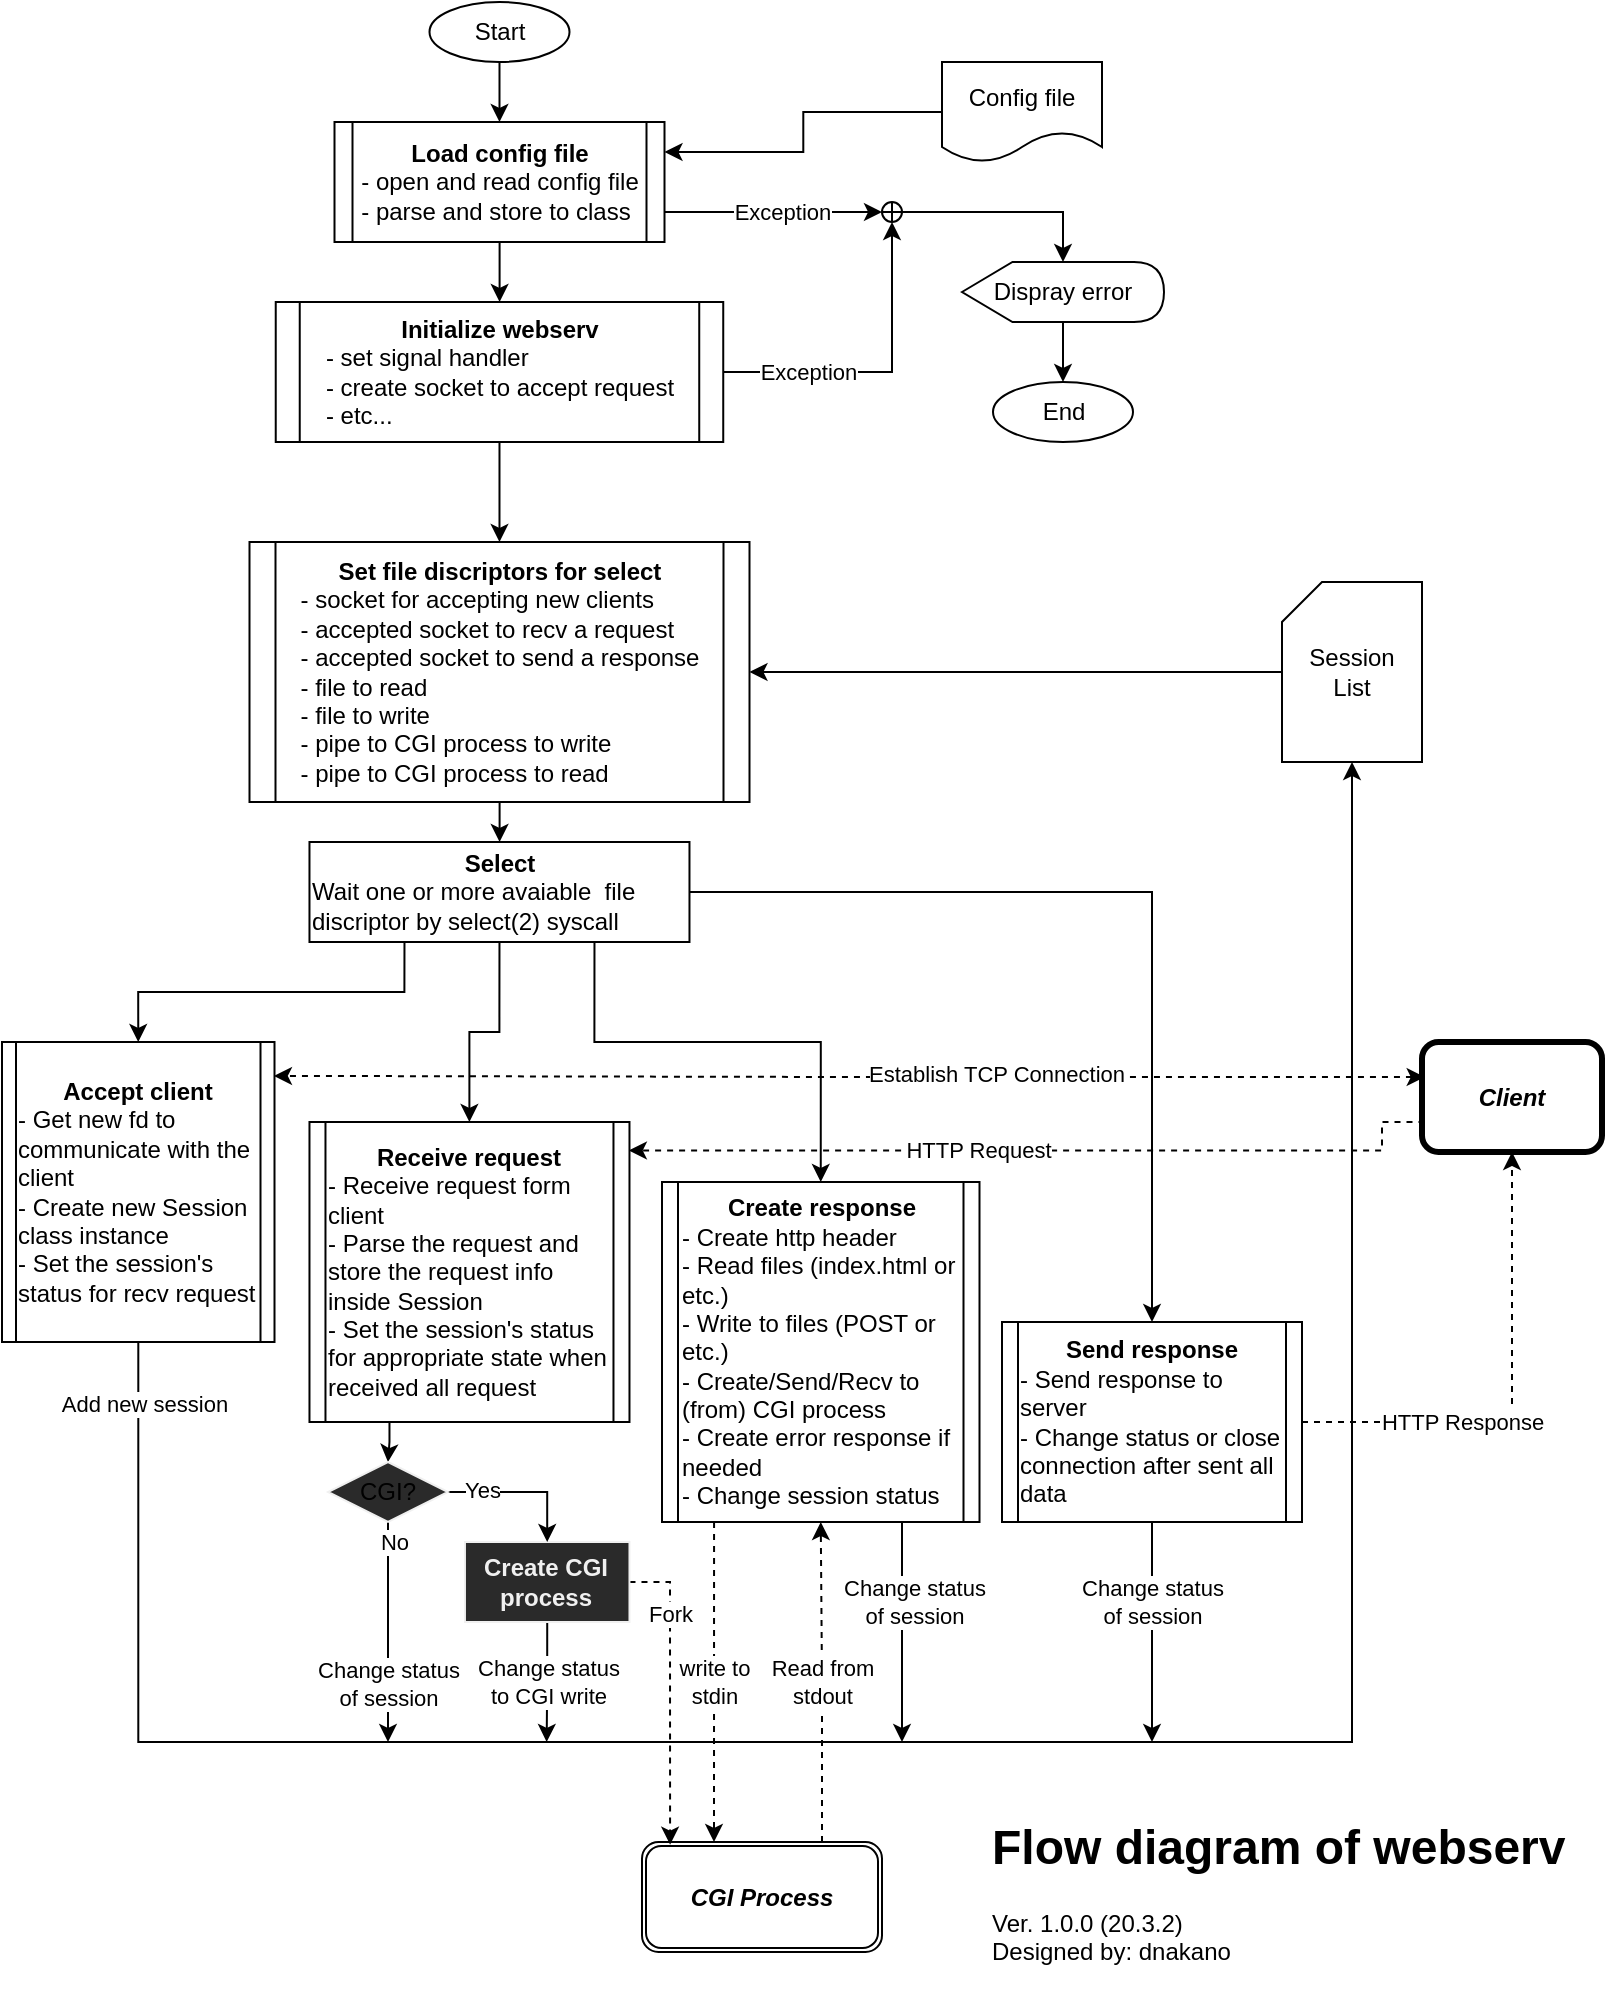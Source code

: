 <mxfile version="14.2.4" type="embed" pages="3">
    <diagram id="xTxKkGYFEN6xNWL8RxdB" name="Whole">
        <mxGraphModel dx="758" dy="512" grid="1" gridSize="10" guides="1" tooltips="1" connect="1" arrows="1" fold="1" page="1" pageScale="1" pageWidth="827" pageHeight="1169" math="0" shadow="0">
            <root>
                <mxCell id="0"/>
                <mxCell id="1" parent="0"/>
                <mxCell id="8" style="edgeStyle=orthogonalEdgeStyle;rounded=0;orthogonalLoop=1;jettySize=auto;html=1;exitX=0.5;exitY=1;exitDx=0;exitDy=0;entryX=0.5;entryY=0;entryDx=0;entryDy=0;" parent="1" source="3" target="13" edge="1">
                    <mxGeometry relative="1" as="geometry">
                        <mxPoint x="262.833" y="100" as="targetPoint"/>
                    </mxGeometry>
                </mxCell>
                <mxCell id="3" value="Start" style="ellipse;whiteSpace=wrap;html=1;" parent="1" vertex="1">
                    <mxGeometry x="227.75" y="50" width="70" height="30" as="geometry"/>
                </mxCell>
                <mxCell id="26" value="" style="edgeStyle=orthogonalEdgeStyle;rounded=0;orthogonalLoop=1;jettySize=auto;html=1;strokeWidth=1;" parent="1" source="13" target="25" edge="1">
                    <mxGeometry relative="1" as="geometry"/>
                </mxCell>
                <mxCell id="51" style="edgeStyle=orthogonalEdgeStyle;rounded=0;orthogonalLoop=1;jettySize=auto;html=1;exitX=1;exitY=0.75;exitDx=0;exitDy=0;strokeWidth=1;" parent="1" source="13" edge="1">
                    <mxGeometry relative="1" as="geometry">
                        <mxPoint x="454" y="155" as="targetPoint"/>
                    </mxGeometry>
                </mxCell>
                <mxCell id="53" value="Exception" style="edgeLabel;html=1;align=center;verticalAlign=middle;resizable=0;points=[];" parent="51" vertex="1" connectable="0">
                    <mxGeometry x="-0.425" relative="1" as="geometry">
                        <mxPoint x="27.32" as="offset"/>
                    </mxGeometry>
                </mxCell>
                <mxCell id="13" value="&lt;span style=&quot;text-align: left&quot;&gt;&lt;b&gt;Load config file&lt;/b&gt;&lt;/span&gt;&lt;br style=&quot;text-align: left&quot;&gt;&lt;div style=&quot;text-align: left&quot;&gt;&lt;span&gt;- open and read config file&lt;/span&gt;&lt;/div&gt;&lt;span&gt;&lt;div style=&quot;text-align: left&quot;&gt;&lt;span&gt;- parse and store to class&lt;/span&gt;&lt;/div&gt;&lt;/span&gt;" style="shape=process;whiteSpace=wrap;html=1;backgroundOutline=1;size=0.053;" parent="1" vertex="1">
                    <mxGeometry x="180.25" y="110" width="165" height="60" as="geometry"/>
                </mxCell>
                <mxCell id="16" value="End" style="ellipse;whiteSpace=wrap;html=1;" parent="1" vertex="1">
                    <mxGeometry x="509.5" y="240" width="70" height="30" as="geometry"/>
                </mxCell>
                <mxCell id="23" value="" style="edgeStyle=orthogonalEdgeStyle;rounded=0;orthogonalLoop=1;jettySize=auto;html=1;" parent="1" source="18" target="16" edge="1">
                    <mxGeometry relative="1" as="geometry"/>
                </mxCell>
                <mxCell id="18" value="Dispray error" style="shape=display;whiteSpace=wrap;html=1;" parent="1" vertex="1">
                    <mxGeometry x="494" y="180" width="101" height="30" as="geometry"/>
                </mxCell>
                <mxCell id="20" value="" style="edgeStyle=orthogonalEdgeStyle;rounded=0;orthogonalLoop=1;jettySize=auto;html=1;entryX=1;entryY=0.25;entryDx=0;entryDy=0;" parent="1" source="19" target="13" edge="1">
                    <mxGeometry relative="1" as="geometry"/>
                </mxCell>
                <mxCell id="19" value="Config file" style="shape=document;whiteSpace=wrap;html=1;boundedLbl=1;" parent="1" vertex="1">
                    <mxGeometry x="484" y="80" width="80" height="50" as="geometry"/>
                </mxCell>
                <mxCell id="27" style="edgeStyle=orthogonalEdgeStyle;rounded=0;orthogonalLoop=1;jettySize=auto;html=1;strokeWidth=1;entryX=0.5;entryY=1;entryDx=0;entryDy=0;" parent="1" source="25" target="54" edge="1">
                    <mxGeometry relative="1" as="geometry">
                        <mxPoint x="454" y="160" as="targetPoint"/>
                    </mxGeometry>
                </mxCell>
                <mxCell id="28" value="Exception" style="edgeLabel;html=1;align=center;verticalAlign=middle;resizable=0;points=[];" parent="27" vertex="1" connectable="0">
                    <mxGeometry x="-0.018" y="1" relative="1" as="geometry">
                        <mxPoint x="-36.33" y="1" as="offset"/>
                    </mxGeometry>
                </mxCell>
                <mxCell id="30" value="" style="edgeStyle=orthogonalEdgeStyle;rounded=0;orthogonalLoop=1;jettySize=auto;html=1;strokeWidth=1;" parent="1" source="25" target="29" edge="1">
                    <mxGeometry relative="1" as="geometry"/>
                </mxCell>
                <mxCell id="25" value="&lt;span style=&quot;text-align: left&quot;&gt;&lt;b&gt;Initialize webserv&lt;/b&gt;&lt;/span&gt;&lt;br style=&quot;text-align: left&quot;&gt;&lt;div style=&quot;text-align: left&quot;&gt;&lt;span&gt;- set signal handler&lt;/span&gt;&lt;/div&gt;&lt;span&gt;&lt;div style=&quot;text-align: left&quot;&gt;&lt;span&gt;- create socket to accept request&lt;/span&gt;&lt;/div&gt;&lt;div style=&quot;text-align: left&quot;&gt;&lt;span&gt;- etc...&lt;/span&gt;&lt;/div&gt;&lt;/span&gt;" style="shape=process;whiteSpace=wrap;html=1;backgroundOutline=1;size=0.053;" parent="1" vertex="1">
                    <mxGeometry x="150.87" y="200" width="223.75" height="70" as="geometry"/>
                </mxCell>
                <mxCell id="79" value="" style="edgeStyle=orthogonalEdgeStyle;rounded=0;orthogonalLoop=1;jettySize=auto;html=1;startArrow=none;startFill=0;strokeWidth=1;" parent="1" source="29" target="32" edge="1">
                    <mxGeometry relative="1" as="geometry"/>
                </mxCell>
                <mxCell id="29" value="&lt;b&gt;Set file discriptors for select&lt;/b&gt;&lt;br style=&quot;text-align: left&quot;&gt;&lt;div style=&quot;text-align: left&quot;&gt;&lt;span&gt;- socket for accepting new clients&lt;/span&gt;&lt;/div&gt;&lt;span&gt;&lt;div style=&quot;text-align: left&quot;&gt;&lt;span&gt;- accepted socket to recv a request&lt;/span&gt;&lt;/div&gt;&lt;div style=&quot;text-align: left&quot;&gt;&lt;span&gt;- accepted socket to send a response&lt;/span&gt;&lt;/div&gt;&lt;div style=&quot;text-align: left&quot;&gt;&lt;span&gt;- file to read&lt;/span&gt;&lt;/div&gt;&lt;div style=&quot;text-align: left&quot;&gt;&lt;span&gt;- file to write&lt;/span&gt;&lt;/div&gt;&lt;div style=&quot;text-align: left&quot;&gt;&lt;span&gt;- pipe to CGI process to write&lt;/span&gt;&lt;/div&gt;&lt;div style=&quot;text-align: left&quot;&gt;&lt;span&gt;- pipe to CGI process to read&lt;/span&gt;&lt;/div&gt;&lt;/span&gt;" style="shape=process;whiteSpace=wrap;html=1;backgroundOutline=1;size=0.053;" parent="1" vertex="1">
                    <mxGeometry x="137.75" y="320" width="250" height="130" as="geometry"/>
                </mxCell>
                <mxCell id="46" style="edgeStyle=orthogonalEdgeStyle;rounded=0;orthogonalLoop=1;jettySize=auto;html=1;exitX=0.25;exitY=1;exitDx=0;exitDy=0;entryX=0.5;entryY=0;entryDx=0;entryDy=0;strokeWidth=1;" parent="1" source="32" target="34" edge="1">
                    <mxGeometry relative="1" as="geometry"/>
                </mxCell>
                <mxCell id="47" style="edgeStyle=orthogonalEdgeStyle;rounded=0;orthogonalLoop=1;jettySize=auto;html=1;exitX=0.5;exitY=1;exitDx=0;exitDy=0;strokeWidth=1;" parent="1" source="32" target="36" edge="1">
                    <mxGeometry relative="1" as="geometry"/>
                </mxCell>
                <mxCell id="48" style="edgeStyle=orthogonalEdgeStyle;rounded=0;orthogonalLoop=1;jettySize=auto;html=1;exitX=0.75;exitY=1;exitDx=0;exitDy=0;entryX=0.5;entryY=0;entryDx=0;entryDy=0;strokeWidth=1;" parent="1" source="32" target="37" edge="1">
                    <mxGeometry relative="1" as="geometry">
                        <Array as="points">
                            <mxPoint x="310" y="570"/>
                            <mxPoint x="423" y="570"/>
                        </Array>
                    </mxGeometry>
                </mxCell>
                <mxCell id="49" style="edgeStyle=orthogonalEdgeStyle;rounded=0;orthogonalLoop=1;jettySize=auto;html=1;exitX=1;exitY=0.5;exitDx=0;exitDy=0;entryX=0.5;entryY=0;entryDx=0;entryDy=0;strokeWidth=1;" parent="1" source="32" target="42" edge="1">
                    <mxGeometry relative="1" as="geometry"/>
                </mxCell>
                <mxCell id="32" value="&lt;b&gt;Select&lt;/b&gt;&lt;br&gt;&lt;div style=&quot;text-align: left&quot;&gt;&lt;span&gt;Wait one or more avaiable&amp;nbsp; file discriptor by select(2) syscall&lt;/span&gt;&lt;/div&gt;" style="rounded=0;whiteSpace=wrap;html=1;" parent="1" vertex="1">
                    <mxGeometry x="167.74" y="470" width="190" height="50" as="geometry"/>
                </mxCell>
                <mxCell id="70" style="edgeStyle=orthogonalEdgeStyle;rounded=0;orthogonalLoop=1;jettySize=auto;html=1;entryX=0.5;entryY=1;entryDx=0;entryDy=0;entryPerimeter=0;startArrow=none;startFill=0;strokeWidth=1;" parent="1" source="34" target="35" edge="1">
                    <mxGeometry relative="1" as="geometry">
                        <Array as="points">
                            <mxPoint x="82" y="920"/>
                            <mxPoint x="689" y="920"/>
                        </Array>
                    </mxGeometry>
                </mxCell>
                <mxCell id="74" value="Add new session" style="edgeLabel;html=1;align=center;verticalAlign=middle;resizable=0;points=[];" parent="70" vertex="1" connectable="0">
                    <mxGeometry x="-0.952" y="3" relative="1" as="geometry">
                        <mxPoint as="offset"/>
                    </mxGeometry>
                </mxCell>
                <mxCell id="34" value="&lt;span style=&quot;text-align: left&quot;&gt;&lt;b&gt;Accept client&lt;/b&gt;&lt;/span&gt;&lt;br style=&quot;text-align: left&quot;&gt;&lt;div style=&quot;text-align: left&quot;&gt;&lt;span&gt;- Get new fd to communicate with the client&lt;/span&gt;&lt;/div&gt;&lt;div style=&quot;text-align: left&quot;&gt;&lt;span&gt;- Create new Session class instance&lt;/span&gt;&lt;/div&gt;&lt;div style=&quot;text-align: left&quot;&gt;&lt;span&gt;- Set the session's status for recv request&lt;/span&gt;&lt;/div&gt;" style="shape=process;whiteSpace=wrap;html=1;backgroundOutline=1;size=0.053;" parent="1" vertex="1">
                    <mxGeometry x="14" y="570" width="136.25" height="150" as="geometry"/>
                </mxCell>
                <mxCell id="80" style="edgeStyle=orthogonalEdgeStyle;rounded=0;orthogonalLoop=1;jettySize=auto;html=1;entryX=1;entryY=0.5;entryDx=0;entryDy=0;startArrow=none;startFill=0;strokeWidth=1;" parent="1" source="35" target="29" edge="1">
                    <mxGeometry relative="1" as="geometry"/>
                </mxCell>
                <mxCell id="35" value="Session&lt;br&gt;List" style="shape=card;whiteSpace=wrap;html=1;size=20;" parent="1" vertex="1">
                    <mxGeometry x="654" y="340" width="70" height="90" as="geometry"/>
                </mxCell>
                <mxCell id="71" style="edgeStyle=elbowEdgeStyle;rounded=0;orthogonalLoop=1;jettySize=auto;html=1;startArrow=none;startFill=0;strokeWidth=1;exitX=0.5;exitY=1;exitDx=0;exitDy=0;" parent="1" source="121" edge="1">
                    <mxGeometry relative="1" as="geometry">
                        <mxPoint x="207" y="920" as="targetPoint"/>
                        <Array as="points">
                            <mxPoint x="207" y="850"/>
                        </Array>
                    </mxGeometry>
                </mxCell>
                <mxCell id="76" value="Change status&lt;br&gt;of session" style="edgeLabel;html=1;align=center;verticalAlign=middle;resizable=0;points=[];" parent="71" vertex="1" connectable="0">
                    <mxGeometry x="-0.735" y="2" relative="1" as="geometry">
                        <mxPoint x="-2.0" y="65.83" as="offset"/>
                    </mxGeometry>
                </mxCell>
                <mxCell id="130" value="No" style="edgeLabel;html=1;align=center;verticalAlign=middle;resizable=0;points=[];" parent="71" vertex="1" connectable="0">
                    <mxGeometry x="-0.885" y="3" relative="1" as="geometry">
                        <mxPoint y="3.33" as="offset"/>
                    </mxGeometry>
                </mxCell>
                <mxCell id="126" style="edgeStyle=elbowEdgeStyle;rounded=0;orthogonalLoop=1;jettySize=auto;elbow=vertical;html=1;exitX=0.25;exitY=1;exitDx=0;exitDy=0;entryX=0.5;entryY=0;entryDx=0;entryDy=0;startArrow=none;startFill=0;strokeWidth=1;" parent="1" source="36" target="121" edge="1">
                    <mxGeometry relative="1" as="geometry"/>
                </mxCell>
                <mxCell id="36" value="&lt;span style=&quot;text-align: left&quot;&gt;&lt;b&gt;Receive request&lt;/b&gt;&lt;/span&gt;&lt;br style=&quot;text-align: left&quot;&gt;&lt;div style=&quot;text-align: left&quot;&gt;&lt;span&gt;- Receive request form client&lt;/span&gt;&lt;/div&gt;&lt;div style=&quot;text-align: left&quot;&gt;&lt;span&gt;- Parse the request and store the request info inside Session&lt;/span&gt;&lt;/div&gt;&lt;div style=&quot;text-align: left&quot;&gt;&lt;span&gt;- Set the session's status for appropriate state when received all request&lt;/span&gt;&lt;/div&gt;" style="shape=process;whiteSpace=wrap;html=1;backgroundOutline=1;size=0.053;" parent="1" vertex="1">
                    <mxGeometry x="167.74" y="610" width="160" height="150" as="geometry"/>
                </mxCell>
                <mxCell id="72" style="edgeStyle=orthogonalEdgeStyle;rounded=0;orthogonalLoop=1;jettySize=auto;html=1;startArrow=none;startFill=0;strokeWidth=1;" parent="1" source="37" edge="1">
                    <mxGeometry relative="1" as="geometry">
                        <mxPoint x="464" y="920" as="targetPoint"/>
                        <Array as="points">
                            <mxPoint x="464" y="920"/>
                        </Array>
                    </mxGeometry>
                </mxCell>
                <mxCell id="77" value="Change status&lt;br&gt;of session" style="edgeLabel;html=1;align=center;verticalAlign=middle;resizable=0;points=[];" parent="72" vertex="1" connectable="0">
                    <mxGeometry x="-0.56" relative="1" as="geometry">
                        <mxPoint x="5.97" y="15.86" as="offset"/>
                    </mxGeometry>
                </mxCell>
                <mxCell id="104" style="edgeStyle=orthogonalEdgeStyle;rounded=0;orthogonalLoop=1;jettySize=auto;html=1;entryX=0.3;entryY=0;entryDx=0;entryDy=0;startArrow=none;startFill=0;strokeWidth=1;entryPerimeter=0;exitX=0.164;exitY=1;exitDx=0;exitDy=0;exitPerimeter=0;dashed=1;" parent="1" source="37" target="103" edge="1">
                    <mxGeometry relative="1" as="geometry">
                        <mxPoint x="357.74" y="810" as="sourcePoint"/>
                        <mxPoint x="357.74" y="966" as="targetPoint"/>
                        <Array as="points"/>
                    </mxGeometry>
                </mxCell>
                <mxCell id="105" value="write to&lt;br&gt;stdin" style="edgeLabel;html=1;align=center;verticalAlign=middle;resizable=0;points=[];" parent="104" vertex="1" connectable="0">
                    <mxGeometry x="0.032" y="-2" relative="1" as="geometry">
                        <mxPoint x="1.94" y="-2.5" as="offset"/>
                    </mxGeometry>
                </mxCell>
                <mxCell id="37" value="&lt;span style=&quot;text-align: left&quot;&gt;&lt;b&gt;Create response&lt;/b&gt;&lt;/span&gt;&lt;br style=&quot;text-align: left&quot;&gt;&lt;div style=&quot;text-align: left&quot;&gt;&lt;span&gt;- Create http header&lt;/span&gt;&lt;/div&gt;&lt;div style=&quot;text-align: left&quot;&gt;&lt;span&gt;- Read files (index.html or etc.)&lt;/span&gt;&lt;/div&gt;&lt;div style=&quot;text-align: left&quot;&gt;&lt;span&gt;- Write to files (POST or etc.)&lt;/span&gt;&lt;/div&gt;&lt;div style=&quot;text-align: left&quot;&gt;&lt;span&gt;- Create/Send/Recv to (from) CGI process&lt;/span&gt;&lt;/div&gt;&lt;div style=&quot;text-align: left&quot;&gt;&lt;span&gt;- Create error response if needed&lt;/span&gt;&lt;/div&gt;&lt;div style=&quot;text-align: left&quot;&gt;&lt;span&gt;- Change session status&lt;/span&gt;&lt;/div&gt;" style="shape=process;whiteSpace=wrap;html=1;backgroundOutline=1;size=0.053;" parent="1" vertex="1">
                    <mxGeometry x="344" y="640" width="158.75" height="170" as="geometry"/>
                </mxCell>
                <mxCell id="61" style="edgeStyle=orthogonalEdgeStyle;rounded=0;orthogonalLoop=1;jettySize=auto;html=1;strokeWidth=1;dashed=1;startArrow=classic;startFill=1;exitX=0.015;exitY=0.319;exitDx=0;exitDy=0;exitPerimeter=0;entryX=0.998;entryY=0.113;entryDx=0;entryDy=0;entryPerimeter=0;" parent="1" source="41" target="34" edge="1">
                    <mxGeometry relative="1" as="geometry">
                        <mxPoint x="710" y="580" as="sourcePoint"/>
                        <mxPoint x="340" y="587" as="targetPoint"/>
                        <Array as="points"/>
                    </mxGeometry>
                </mxCell>
                <mxCell id="63" value="Establish TCP Connection" style="edgeLabel;html=1;align=center;verticalAlign=middle;resizable=0;points=[];" parent="61" vertex="1" connectable="0">
                    <mxGeometry x="-0.873" y="-4" relative="1" as="geometry">
                        <mxPoint x="-178.32" y="2.33" as="offset"/>
                    </mxGeometry>
                </mxCell>
                <mxCell id="64" style="edgeStyle=orthogonalEdgeStyle;rounded=0;orthogonalLoop=1;jettySize=auto;html=1;entryX=0.998;entryY=0.095;entryDx=0;entryDy=0;entryPerimeter=0;dashed=1;strokeWidth=1;exitX=0;exitY=0.75;exitDx=0;exitDy=0;" parent="1" source="41" target="36" edge="1">
                    <mxGeometry relative="1" as="geometry">
                        <Array as="points">
                            <mxPoint x="724" y="610"/>
                            <mxPoint x="704" y="610"/>
                            <mxPoint x="704" y="624"/>
                        </Array>
                    </mxGeometry>
                </mxCell>
                <mxCell id="65" value="HTTP Request" style="edgeLabel;html=1;align=center;verticalAlign=middle;resizable=0;points=[];" parent="64" vertex="1" connectable="0">
                    <mxGeometry x="-0.563" y="-1" relative="1" as="geometry">
                        <mxPoint x="-147.92" as="offset"/>
                    </mxGeometry>
                </mxCell>
                <mxCell id="41" value="Client" style="rounded=1;whiteSpace=wrap;html=1;fontStyle=3;strokeWidth=3;" parent="1" vertex="1">
                    <mxGeometry x="724" y="570" width="90" height="55" as="geometry"/>
                </mxCell>
                <mxCell id="66" style="edgeStyle=orthogonalEdgeStyle;rounded=0;orthogonalLoop=1;jettySize=auto;html=1;entryX=0.5;entryY=1;entryDx=0;entryDy=0;dashed=1;strokeWidth=1;" parent="1" source="42" target="41" edge="1">
                    <mxGeometry relative="1" as="geometry"/>
                </mxCell>
                <mxCell id="67" value="HTTP Response" style="edgeLabel;html=1;align=center;verticalAlign=middle;resizable=0;points=[];" parent="66" vertex="1" connectable="0">
                    <mxGeometry x="-0.409" y="-1" relative="1" as="geometry">
                        <mxPoint x="9.05" y="-1" as="offset"/>
                    </mxGeometry>
                </mxCell>
                <mxCell id="73" style="edgeStyle=orthogonalEdgeStyle;rounded=0;orthogonalLoop=1;jettySize=auto;html=1;startArrow=none;startFill=0;strokeWidth=1;" parent="1" source="42" edge="1">
                    <mxGeometry relative="1" as="geometry">
                        <mxPoint x="589" y="920" as="targetPoint"/>
                    </mxGeometry>
                </mxCell>
                <mxCell id="78" value="Change status&lt;br&gt;of session" style="edgeLabel;html=1;align=center;verticalAlign=middle;resizable=0;points=[];" parent="73" vertex="1" connectable="0">
                    <mxGeometry x="-0.56" y="2" relative="1" as="geometry">
                        <mxPoint x="-2" y="15.29" as="offset"/>
                    </mxGeometry>
                </mxCell>
                <mxCell id="42" value="&lt;span style=&quot;text-align: left&quot;&gt;&lt;b&gt;Send response&lt;/b&gt;&lt;/span&gt;&lt;br style=&quot;text-align: left&quot;&gt;&lt;div style=&quot;text-align: left&quot;&gt;&lt;span&gt;- Send response to server&lt;/span&gt;&lt;/div&gt;&lt;div style=&quot;text-align: left&quot;&gt;&lt;span&gt;- Change status or close connection after sent all data&lt;/span&gt;&lt;/div&gt;" style="shape=process;whiteSpace=wrap;html=1;backgroundOutline=1;size=0.053;" parent="1" vertex="1">
                    <mxGeometry x="514" y="710" width="150" height="100" as="geometry"/>
                </mxCell>
                <mxCell id="60" style="edgeStyle=orthogonalEdgeStyle;rounded=0;orthogonalLoop=1;jettySize=auto;html=1;strokeWidth=1;" parent="1" source="54" target="18" edge="1">
                    <mxGeometry relative="1" as="geometry"/>
                </mxCell>
                <mxCell id="54" value="" style="shape=orEllipse;perimeter=ellipsePerimeter;whiteSpace=wrap;html=1;backgroundOutline=1;" parent="1" vertex="1">
                    <mxGeometry x="454" y="150" width="10" height="10" as="geometry"/>
                </mxCell>
                <mxCell id="94" value="&lt;h1&gt;Flow diagram of webserv&lt;/h1&gt;&lt;div&gt;Ver. 1.0.0 (20.3.2)&lt;/div&gt;&lt;div&gt;Designed by: dnakano&lt;/div&gt;" style="text;html=1;strokeColor=none;fillColor=none;spacing=5;spacingTop=-20;whiteSpace=wrap;overflow=hidden;rounded=0;" parent="1" vertex="1">
                    <mxGeometry x="504" y="952.5" width="310" height="90" as="geometry"/>
                </mxCell>
                <mxCell id="106" style="edgeStyle=orthogonalEdgeStyle;rounded=0;orthogonalLoop=1;jettySize=auto;html=1;exitX=0.75;exitY=0;exitDx=0;exitDy=0;startArrow=none;startFill=0;strokeWidth=1;entryX=0.5;entryY=1;entryDx=0;entryDy=0;dashed=1;" parent="1" source="103" target="37" edge="1">
                    <mxGeometry relative="1" as="geometry">
                        <mxPoint x="460" y="960" as="targetPoint"/>
                    </mxGeometry>
                </mxCell>
                <mxCell id="107" value="Read from&lt;br&gt;stdout" style="edgeLabel;html=1;align=center;verticalAlign=middle;resizable=0;points=[];" parent="106" vertex="1" connectable="0">
                    <mxGeometry x="0.171" y="1" relative="1" as="geometry">
                        <mxPoint x="0.97" y="13.17" as="offset"/>
                    </mxGeometry>
                </mxCell>
                <mxCell id="103" value="&lt;b&gt;CGI Process&lt;/b&gt;" style="shape=ext;double=1;rounded=1;whiteSpace=wrap;html=1;fontStyle=2" parent="1" vertex="1">
                    <mxGeometry x="334" y="970" width="120" height="55" as="geometry"/>
                </mxCell>
                <mxCell id="128" value="Change status&lt;br&gt;to CGI write" style="edgeStyle=orthogonalEdgeStyle;rounded=0;orthogonalLoop=1;jettySize=auto;html=1;exitX=0.5;exitY=1;exitDx=0;exitDy=0;startArrow=none;startFill=0;strokeWidth=1;" parent="1" source="111" edge="1">
                    <mxGeometry relative="1" as="geometry">
                        <mxPoint x="286.333" y="920" as="targetPoint"/>
                    </mxGeometry>
                </mxCell>
                <mxCell id="131" style="edgeStyle=orthogonalEdgeStyle;rounded=0;orthogonalLoop=1;jettySize=auto;html=1;exitX=1;exitY=0.5;exitDx=0;exitDy=0;entryX=0.117;entryY=0.024;entryDx=0;entryDy=0;entryPerimeter=0;startArrow=none;startFill=0;strokeWidth=1;dashed=1;" parent="1" source="111" target="103" edge="1">
                    <mxGeometry relative="1" as="geometry"/>
                </mxCell>
                <mxCell id="132" value="Fork" style="edgeLabel;html=1;align=center;verticalAlign=middle;resizable=0;points=[];" parent="131" vertex="1" connectable="0">
                    <mxGeometry x="-0.528" relative="1" as="geometry">
                        <mxPoint as="offset"/>
                    </mxGeometry>
                </mxCell>
                <mxCell id="111" value="&lt;div style=&quot;&quot;&gt;&lt;span&gt;&lt;b&gt;Create CGI process&lt;/b&gt;&lt;/span&gt;&lt;/div&gt;" style="rounded=0;whiteSpace=wrap;html=1;fontFamily=Helvetica;fontSize=12;fontColor=#f0f0f0;align=center;strokeColor=#f0f0f0;fillColor=#2a2a2a;" parent="1" vertex="1">
                    <mxGeometry x="245.48" y="820" width="82.26" height="40" as="geometry"/>
                </mxCell>
                <mxCell id="127" style="edgeStyle=orthogonalEdgeStyle;rounded=0;orthogonalLoop=1;jettySize=auto;html=1;entryX=0.5;entryY=0;entryDx=0;entryDy=0;startArrow=none;startFill=0;strokeWidth=1;" parent="1" source="121" target="111" edge="1">
                    <mxGeometry relative="1" as="geometry"/>
                </mxCell>
                <mxCell id="129" value="Yes" style="edgeLabel;html=1;align=center;verticalAlign=middle;resizable=0;points=[];" parent="127" vertex="1" connectable="0">
                    <mxGeometry x="-0.549" y="1" relative="1" as="geometry">
                        <mxPoint as="offset"/>
                    </mxGeometry>
                </mxCell>
                <mxCell id="121" value="CGI?" style="rhombus;whiteSpace=wrap;html=1;sketch=0;strokeColor=#f0f0f0;strokeWidth=1;fillColor=#2a2a2a;gradientColor=none;" parent="1" vertex="1">
                    <mxGeometry x="177" y="780" width="60" height="30" as="geometry"/>
                </mxCell>
            </root>
        </mxGraphModel>
    </diagram>
    <diagram id="OZuZHcHioVbJ2JEGEA5r" name="Load confi and init">
        <mxGraphModel dx="1873" dy="1265" grid="1" gridSize="10" guides="1" tooltips="1" connect="1" arrows="1" fold="1" page="1" pageScale="1" pageWidth="827" pageHeight="1169" math="0" shadow="0">
            <root>
                <mxCell id="OmNKhSYUwpczN2QUlLrI-0"/>
                <mxCell id="OmNKhSYUwpczN2QUlLrI-1" parent="OmNKhSYUwpczN2QUlLrI-0"/>
                <mxCell id="YrUuBrxEK9Omxg1n72bK-1" value="" style="edgeStyle=orthogonalEdgeStyle;rounded=0;orthogonalLoop=1;jettySize=auto;html=1;" edge="1" parent="OmNKhSYUwpczN2QUlLrI-1" source="YrUuBrxEK9Omxg1n72bK-2" target="YrUuBrxEK9Omxg1n72bK-6">
                    <mxGeometry relative="1" as="geometry"/>
                </mxCell>
                <mxCell id="YrUuBrxEK9Omxg1n72bK-2" value="open file" style="rounded=0;whiteSpace=wrap;html=1;" vertex="1" parent="OmNKhSYUwpczN2QUlLrI-1">
                    <mxGeometry x="310" y="230" width="95" height="30" as="geometry"/>
                </mxCell>
                <mxCell id="YrUuBrxEK9Omxg1n72bK-3" style="edgeStyle=orthogonalEdgeStyle;rounded=0;orthogonalLoop=1;jettySize=auto;html=1;" edge="1" parent="OmNKhSYUwpczN2QUlLrI-1" source="YrUuBrxEK9Omxg1n72bK-4" target="YrUuBrxEK9Omxg1n72bK-2">
                    <mxGeometry relative="1" as="geometry"/>
                </mxCell>
                <mxCell id="YrUuBrxEK9Omxg1n72bK-4" value="Config file" style="shape=document;whiteSpace=wrap;html=1;boundedLbl=1;" vertex="1" parent="OmNKhSYUwpczN2QUlLrI-1">
                    <mxGeometry x="475" y="220" width="80" height="50" as="geometry"/>
                </mxCell>
                <mxCell id="YrUuBrxEK9Omxg1n72bK-5" style="edgeStyle=orthogonalEdgeStyle;rounded=0;orthogonalLoop=1;jettySize=auto;html=1;exitX=0.5;exitY=1;exitDx=0;exitDy=0;entryX=0.5;entryY=0;entryDx=0;entryDy=0;" edge="1" parent="OmNKhSYUwpczN2QUlLrI-1" source="YrUuBrxEK9Omxg1n72bK-6" target="YrUuBrxEK9Omxg1n72bK-8">
                    <mxGeometry relative="1" as="geometry"/>
                </mxCell>
                <mxCell id="YrUuBrxEK9Omxg1n72bK-6" value="read from file" style="whiteSpace=wrap;html=1;rounded=0;" vertex="1" parent="OmNKhSYUwpczN2QUlLrI-1">
                    <mxGeometry x="311.25" y="300" width="92.5" height="30" as="geometry"/>
                </mxCell>
                <mxCell id="YrUuBrxEK9Omxg1n72bK-7" style="edgeStyle=orthogonalEdgeStyle;rounded=0;orthogonalLoop=1;jettySize=auto;html=1;exitX=0.5;exitY=1;exitDx=0;exitDy=0;entryX=0.5;entryY=0;entryDx=0;entryDy=0;" edge="1" parent="OmNKhSYUwpczN2QUlLrI-1" source="YrUuBrxEK9Omxg1n72bK-8" target="YrUuBrxEK9Omxg1n72bK-15">
                    <mxGeometry relative="1" as="geometry"/>
                </mxCell>
                <mxCell id="YrUuBrxEK9Omxg1n72bK-8" value="&lt;span style=&quot;text-align: left&quot;&gt;Parse&lt;br&gt;&lt;/span&gt;" style="shape=process;whiteSpace=wrap;html=1;backgroundOutline=1;size=0.053;" vertex="1" parent="OmNKhSYUwpczN2QUlLrI-1">
                    <mxGeometry x="304.84" y="360" width="105.31" height="30" as="geometry"/>
                </mxCell>
                <mxCell id="YrUuBrxEK9Omxg1n72bK-9" value="" style="endArrow=classic;html=1;entryX=0.5;entryY=0;entryDx=0;entryDy=0;exitX=0.5;exitY=1;exitDx=0;exitDy=0;" edge="1" parent="OmNKhSYUwpczN2QUlLrI-1" source="YrUuBrxEK9Omxg1n72bK-10" target="YrUuBrxEK9Omxg1n72bK-2">
                    <mxGeometry width="50" height="50" relative="1" as="geometry">
                        <mxPoint x="358" y="190" as="sourcePoint"/>
                        <mxPoint x="520" y="470" as="targetPoint"/>
                    </mxGeometry>
                </mxCell>
                <mxCell id="YrUuBrxEK9Omxg1n72bK-10" value="Start" style="ellipse;whiteSpace=wrap;html=1;" vertex="1" parent="OmNKhSYUwpczN2QUlLrI-1">
                    <mxGeometry x="322.5" y="170" width="70" height="30" as="geometry"/>
                </mxCell>
                <mxCell id="YrUuBrxEK9Omxg1n72bK-11" value="socket&lt;br&gt;list" style="shape=card;whiteSpace=wrap;html=1;size=20;" vertex="1" parent="OmNKhSYUwpczN2QUlLrI-1">
                    <mxGeometry x="600" y="405" width="55" height="70" as="geometry"/>
                </mxCell>
                <mxCell id="YrUuBrxEK9Omxg1n72bK-12" style="edgeStyle=orthogonalEdgeStyle;rounded=0;orthogonalLoop=1;jettySize=auto;html=1;exitX=0.5;exitY=1;exitDx=0;exitDy=0;entryX=0.5;entryY=0;entryDx=0;entryDy=0;" edge="1" parent="OmNKhSYUwpczN2QUlLrI-1" source="YrUuBrxEK9Omxg1n72bK-15" target="YrUuBrxEK9Omxg1n72bK-19">
                    <mxGeometry relative="1" as="geometry"/>
                </mxCell>
                <mxCell id="A0aeQ_OrEJEaj1buxuPL-0" style="edgeStyle=orthogonalEdgeStyle;rounded=0;orthogonalLoop=1;jettySize=auto;html=1;exitX=1;exitY=0.5;exitDx=0;exitDy=0;" edge="1" parent="OmNKhSYUwpczN2QUlLrI-1" source="YrUuBrxEK9Omxg1n72bK-15" target="YrUuBrxEK9Omxg1n72bK-11">
                    <mxGeometry relative="1" as="geometry"/>
                </mxCell>
                <mxCell id="A0aeQ_OrEJEaj1buxuPL-2" value="Add new socket" style="edgeLabel;html=1;align=center;verticalAlign=middle;resizable=0;points=[];" vertex="1" connectable="0" parent="A0aeQ_OrEJEaj1buxuPL-0">
                    <mxGeometry x="-0.363" relative="1" as="geometry">
                        <mxPoint x="33.99" as="offset"/>
                    </mxGeometry>
                </mxCell>
                <mxCell id="YrUuBrxEK9Omxg1n72bK-15" value="&lt;span style=&quot;text-align: left&quot;&gt;Create new Socket instance and init&lt;br&gt;&lt;/span&gt;" style="shape=process;whiteSpace=wrap;html=1;backgroundOutline=1;size=0.053;" vertex="1" parent="OmNKhSYUwpczN2QUlLrI-1">
                    <mxGeometry x="289.84" y="420" width="135.31" height="40" as="geometry"/>
                </mxCell>
                <mxCell id="YrUuBrxEK9Omxg1n72bK-18" value="" style="edgeStyle=orthogonalEdgeStyle;rounded=0;orthogonalLoop=1;jettySize=auto;html=1;" edge="1" parent="OmNKhSYUwpczN2QUlLrI-1" source="YrUuBrxEK9Omxg1n72bK-19" target="YrUuBrxEK9Omxg1n72bK-23">
                    <mxGeometry relative="1" as="geometry"/>
                </mxCell>
                <mxCell id="A0aeQ_OrEJEaj1buxuPL-1" style="edgeStyle=orthogonalEdgeStyle;rounded=0;orthogonalLoop=1;jettySize=auto;html=1;exitX=1;exitY=0.5;exitDx=0;exitDy=0;" edge="1" parent="OmNKhSYUwpczN2QUlLrI-1" source="YrUuBrxEK9Omxg1n72bK-19" target="YrUuBrxEK9Omxg1n72bK-20">
                    <mxGeometry relative="1" as="geometry"/>
                </mxCell>
                <mxCell id="A0aeQ_OrEJEaj1buxuPL-4" value="Add new server" style="edgeLabel;html=1;align=center;verticalAlign=middle;resizable=0;points=[];" vertex="1" connectable="0" parent="A0aeQ_OrEJEaj1buxuPL-1">
                    <mxGeometry x="-0.241" relative="1" as="geometry">
                        <mxPoint x="11.31" as="offset"/>
                    </mxGeometry>
                </mxCell>
                <mxCell id="YrUuBrxEK9Omxg1n72bK-19" value="&lt;span style=&quot;text-align: left&quot;&gt;Create new Server&lt;br&gt;class instance&lt;br&gt;(config of server directive)&lt;br&gt;&lt;/span&gt;" style="shape=process;whiteSpace=wrap;html=1;backgroundOutline=1;size=0.053;" vertex="1" parent="OmNKhSYUwpczN2QUlLrI-1">
                    <mxGeometry x="269.92" y="490" width="175.15" height="50" as="geometry"/>
                </mxCell>
                <mxCell id="YrUuBrxEK9Omxg1n72bK-20" value="Server&lt;br&gt;list" style="shape=card;whiteSpace=wrap;html=1;size=20;" vertex="1" parent="OmNKhSYUwpczN2QUlLrI-1">
                    <mxGeometry x="600" y="480" width="55" height="70" as="geometry"/>
                </mxCell>
                <mxCell id="YrUuBrxEK9Omxg1n72bK-21" style="edgeStyle=orthogonalEdgeStyle;rounded=0;orthogonalLoop=1;jettySize=auto;html=1;exitX=0;exitY=0.5;exitDx=0;exitDy=0;entryX=0;entryY=0.5;entryDx=0;entryDy=0;" edge="1" parent="OmNKhSYUwpczN2QUlLrI-1" source="YrUuBrxEK9Omxg1n72bK-23" target="YrUuBrxEK9Omxg1n72bK-6">
                    <mxGeometry relative="1" as="geometry">
                        <Array as="points">
                            <mxPoint x="240" y="605"/>
                            <mxPoint x="240" y="315"/>
                        </Array>
                    </mxGeometry>
                </mxCell>
                <mxCell id="YrUuBrxEK9Omxg1n72bK-22" style="edgeStyle=orthogonalEdgeStyle;rounded=0;orthogonalLoop=1;jettySize=auto;html=1;exitX=0.5;exitY=1;exitDx=0;exitDy=0;entryX=0.5;entryY=0;entryDx=0;entryDy=0;" edge="1" parent="OmNKhSYUwpczN2QUlLrI-1" source="YrUuBrxEK9Omxg1n72bK-23" target="YrUuBrxEK9Omxg1n72bK-26">
                    <mxGeometry relative="1" as="geometry"/>
                </mxCell>
                <mxCell id="A0aeQ_OrEJEaj1buxuPL-5" value="No" style="edgeLabel;html=1;align=center;verticalAlign=middle;resizable=0;points=[];" vertex="1" connectable="0" parent="YrUuBrxEK9Omxg1n72bK-22">
                    <mxGeometry x="-0.548" relative="1" as="geometry">
                        <mxPoint x="12.5" as="offset"/>
                    </mxGeometry>
                </mxCell>
                <mxCell id="YrUuBrxEK9Omxg1n72bK-23" value="More Server?" style="rhombus;whiteSpace=wrap;html=1;" vertex="1" parent="OmNKhSYUwpczN2QUlLrI-1">
                    <mxGeometry x="299.92" y="580" width="115.16" height="50" as="geometry"/>
                </mxCell>
                <mxCell id="YrUuBrxEK9Omxg1n72bK-24" value="Yes" style="text;html=1;align=center;verticalAlign=middle;resizable=0;points=[];autosize=1;" vertex="1" parent="OmNKhSYUwpczN2QUlLrI-1">
                    <mxGeometry x="274.84" y="585" width="30" height="20" as="geometry"/>
                </mxCell>
                <mxCell id="YrUuBrxEK9Omxg1n72bK-25" style="edgeStyle=orthogonalEdgeStyle;rounded=0;orthogonalLoop=1;jettySize=auto;html=1;exitX=0.5;exitY=1;exitDx=0;exitDy=0;entryX=0.5;entryY=0;entryDx=0;entryDy=0;" edge="1" parent="OmNKhSYUwpczN2QUlLrI-1" source="YrUuBrxEK9Omxg1n72bK-26" target="YrUuBrxEK9Omxg1n72bK-27">
                    <mxGeometry relative="1" as="geometry"/>
                </mxCell>
                <mxCell id="YrUuBrxEK9Omxg1n72bK-26" value="close file" style="whiteSpace=wrap;html=1;rounded=0;" vertex="1" parent="OmNKhSYUwpczN2QUlLrI-1">
                    <mxGeometry x="311.25" y="660" width="92.5" height="30" as="geometry"/>
                </mxCell>
                <mxCell id="YrUuBrxEK9Omxg1n72bK-27" value="End" style="ellipse;whiteSpace=wrap;html=1;" vertex="1" parent="OmNKhSYUwpczN2QUlLrI-1">
                    <mxGeometry x="322.5" y="720" width="70" height="30" as="geometry"/>
                </mxCell>
                <mxCell id="XoHkk2ZFHqoyCBZI8xpq-0" value="&lt;h1&gt;Load config and initialize&lt;/h1&gt;&lt;div&gt;Ver. 1.0.0 (20.3.2)&lt;/div&gt;&lt;div&gt;Designed by: dnakano&lt;/div&gt;" style="text;html=1;strokeColor=none;fillColor=none;spacing=5;spacingTop=-20;whiteSpace=wrap;overflow=hidden;rounded=0;" vertex="1" parent="OmNKhSYUwpczN2QUlLrI-1">
                    <mxGeometry x="490" y="1000" width="310" height="90" as="geometry"/>
                </mxCell>
            </root>
        </mxGraphModel>
    </diagram>
    <diagram id="6Nn2x-eWPAazz42WHhfS" name="Session">
        <mxGraphModel dx="2274" dy="1536" grid="1" gridSize="10" guides="1" tooltips="1" connect="1" arrows="1" fold="1" page="1" pageScale="1" pageWidth="827" pageHeight="1169" math="0" shadow="0">
            <root>
                <mxCell id="PvgU9-6UWy8Gka_iP81q-0"/>
                <mxCell id="PvgU9-6UWy8Gka_iP81q-1" parent="PvgU9-6UWy8Gka_iP81q-0"/>
                <mxCell id="_flbB1Ttl0g9yzQWlwsp-1" value="" style="edgeStyle=orthogonalEdgeStyle;rounded=0;orthogonalLoop=1;jettySize=auto;html=1;" edge="1" parent="PvgU9-6UWy8Gka_iP81q-1" source="_flbB1Ttl0g9yzQWlwsp-3" target="_flbB1Ttl0g9yzQWlwsp-7">
                    <mxGeometry relative="1" as="geometry"/>
                </mxCell>
                <mxCell id="_flbB1Ttl0g9yzQWlwsp-2" value="Status: Receive request" style="edgeLabel;html=1;align=center;verticalAlign=middle;resizable=0;points=[];fontStyle=5" vertex="1" connectable="0" parent="_flbB1Ttl0g9yzQWlwsp-1">
                    <mxGeometry x="-0.291" y="1" relative="1" as="geometry">
                        <mxPoint x="-0.77" y="12.07" as="offset"/>
                    </mxGeometry>
                </mxCell>
                <mxCell id="_flbB1Ttl0g9yzQWlwsp-3" value="Constructon" style="rounded=0;whiteSpace=wrap;html=1;" vertex="1" parent="PvgU9-6UWy8Gka_iP81q-1">
                    <mxGeometry x="220" y="120" width="100" height="40" as="geometry"/>
                </mxCell>
                <mxCell id="_flbB1Ttl0g9yzQWlwsp-4" value="" style="edgeStyle=orthogonalEdgeStyle;rounded=0;orthogonalLoop=1;jettySize=auto;html=1;" edge="1" parent="PvgU9-6UWy8Gka_iP81q-1" source="_flbB1Ttl0g9yzQWlwsp-5" target="_flbB1Ttl0g9yzQWlwsp-3">
                    <mxGeometry relative="1" as="geometry"/>
                </mxCell>
                <mxCell id="_flbB1Ttl0g9yzQWlwsp-5" value="file discriptor of accepted socket" style="ellipse;whiteSpace=wrap;html=1;" vertex="1" parent="PvgU9-6UWy8Gka_iP81q-1">
                    <mxGeometry x="380" y="115" width="120" height="50" as="geometry"/>
                </mxCell>
                <mxCell id="_flbB1Ttl0g9yzQWlwsp-6" value="" style="edgeStyle=orthogonalEdgeStyle;rounded=0;orthogonalLoop=1;jettySize=auto;html=1;" edge="1" parent="PvgU9-6UWy8Gka_iP81q-1" source="_flbB1Ttl0g9yzQWlwsp-7" target="_flbB1Ttl0g9yzQWlwsp-11">
                    <mxGeometry relative="1" as="geometry"/>
                </mxCell>
                <mxCell id="_flbB1Ttl0g9yzQWlwsp-7" value="Recv request" style="rounded=0;whiteSpace=wrap;html=1;" vertex="1" parent="PvgU9-6UWy8Gka_iP81q-1">
                    <mxGeometry x="220" y="210" width="100" height="40" as="geometry"/>
                </mxCell>
                <mxCell id="_flbB1Ttl0g9yzQWlwsp-8" value="" style="edgeStyle=orthogonalEdgeStyle;rounded=0;orthogonalLoop=1;jettySize=auto;html=1;" edge="1" parent="PvgU9-6UWy8Gka_iP81q-1" source="_flbB1Ttl0g9yzQWlwsp-11" target="_flbB1Ttl0g9yzQWlwsp-12">
                    <mxGeometry relative="1" as="geometry"/>
                </mxCell>
                <mxCell id="_flbB1Ttl0g9yzQWlwsp-9" value="Store data" style="edgeLabel;html=1;align=center;verticalAlign=middle;resizable=0;points=[];" vertex="1" connectable="0" parent="_flbB1Ttl0g9yzQWlwsp-8">
                    <mxGeometry x="-0.004" y="1" relative="1" as="geometry">
                        <mxPoint as="offset"/>
                    </mxGeometry>
                </mxCell>
                <mxCell id="_flbB1Ttl0g9yzQWlwsp-10" style="edgeStyle=orthogonalEdgeStyle;rounded=0;orthogonalLoop=1;jettySize=auto;html=1;exitX=0.5;exitY=1;exitDx=0;exitDy=0;entryX=0.5;entryY=0;entryDx=0;entryDy=0;" edge="1" parent="PvgU9-6UWy8Gka_iP81q-1" source="_flbB1Ttl0g9yzQWlwsp-11" target="_flbB1Ttl0g9yzQWlwsp-15">
                    <mxGeometry relative="1" as="geometry"/>
                </mxCell>
                <mxCell id="_flbB1Ttl0g9yzQWlwsp-11" value="Parse request" style="rounded=0;whiteSpace=wrap;html=1;" vertex="1" parent="PvgU9-6UWy8Gka_iP81q-1">
                    <mxGeometry x="220" y="280" width="100" height="40" as="geometry"/>
                </mxCell>
                <mxCell id="_flbB1Ttl0g9yzQWlwsp-12" value="Request&lt;br&gt;class" style="shape=card;whiteSpace=wrap;html=1;size=20;" vertex="1" parent="PvgU9-6UWy8Gka_iP81q-1">
                    <mxGeometry x="414" y="260" width="70" height="80" as="geometry"/>
                </mxCell>
                <mxCell id="_flbB1Ttl0g9yzQWlwsp-13" style="edgeStyle=orthogonalEdgeStyle;rounded=0;orthogonalLoop=1;jettySize=auto;html=1;entryX=0;entryY=0.5;entryDx=0;entryDy=0;" edge="1" parent="PvgU9-6UWy8Gka_iP81q-1" source="_flbB1Ttl0g9yzQWlwsp-15" target="_flbB1Ttl0g9yzQWlwsp-7">
                    <mxGeometry relative="1" as="geometry">
                        <Array as="points">
                            <mxPoint x="160" y="375"/>
                            <mxPoint x="160" y="230"/>
                        </Array>
                    </mxGeometry>
                </mxCell>
                <mxCell id="_flbB1Ttl0g9yzQWlwsp-14" style="edgeStyle=orthogonalEdgeStyle;rounded=0;orthogonalLoop=1;jettySize=auto;html=1;exitX=0.5;exitY=1;exitDx=0;exitDy=0;" edge="1" parent="PvgU9-6UWy8Gka_iP81q-1" source="_flbB1Ttl0g9yzQWlwsp-15" target="_flbB1Ttl0g9yzQWlwsp-18">
                    <mxGeometry relative="1" as="geometry"/>
                </mxCell>
                <mxCell id="_flbB1Ttl0g9yzQWlwsp-15" value="End of request?" style="rhombus;whiteSpace=wrap;html=1;" vertex="1" parent="PvgU9-6UWy8Gka_iP81q-1">
                    <mxGeometry x="210" y="350" width="120" height="50" as="geometry"/>
                </mxCell>
                <mxCell id="_flbB1Ttl0g9yzQWlwsp-16" value="Yes" style="text;html=1;align=center;verticalAlign=middle;resizable=0;points=[];autosize=1;" vertex="1" parent="PvgU9-6UWy8Gka_iP81q-1">
                    <mxGeometry x="180" y="350" width="30" height="20" as="geometry"/>
                </mxCell>
                <mxCell id="_flbB1Ttl0g9yzQWlwsp-17" value="" style="edgeStyle=orthogonalEdgeStyle;rounded=0;orthogonalLoop=1;jettySize=auto;html=1;" edge="1" parent="PvgU9-6UWy8Gka_iP81q-1" source="_flbB1Ttl0g9yzQWlwsp-18" target="_flbB1Ttl0g9yzQWlwsp-30">
                    <mxGeometry relative="1" as="geometry"/>
                </mxCell>
                <mxCell id="_flbB1Ttl0g9yzQWlwsp-18" value="Find config matches with request" style="rounded=0;whiteSpace=wrap;html=1;" vertex="1" parent="PvgU9-6UWy8Gka_iP81q-1">
                    <mxGeometry x="220" y="435" width="100" height="50" as="geometry"/>
                </mxCell>
                <mxCell id="_flbB1Ttl0g9yzQWlwsp-19" value="" style="edgeStyle=orthogonalEdgeStyle;rounded=0;orthogonalLoop=1;jettySize=auto;html=1;" edge="1" parent="PvgU9-6UWy8Gka_iP81q-1" source="_flbB1Ttl0g9yzQWlwsp-20" target="_flbB1Ttl0g9yzQWlwsp-18">
                    <mxGeometry relative="1" as="geometry"/>
                </mxCell>
                <mxCell id="_flbB1Ttl0g9yzQWlwsp-20" value="Server list" style="shape=card;whiteSpace=wrap;html=1;size=20;" vertex="1" parent="PvgU9-6UWy8Gka_iP81q-1">
                    <mxGeometry x="420" y="420" width="70" height="80" as="geometry"/>
                </mxCell>
                <mxCell id="_flbB1Ttl0g9yzQWlwsp-21" style="edgeStyle=orthogonalEdgeStyle;rounded=0;orthogonalLoop=1;jettySize=auto;html=1;exitX=0.5;exitY=1;exitDx=0;exitDy=0;" edge="1" parent="PvgU9-6UWy8Gka_iP81q-1" source="_flbB1Ttl0g9yzQWlwsp-30" target="_flbB1Ttl0g9yzQWlwsp-32">
                    <mxGeometry relative="1" as="geometry"/>
                </mxCell>
                <mxCell id="_flbB1Ttl0g9yzQWlwsp-22" value="&lt;u&gt;&lt;b&gt;Status: Read from file&lt;/b&gt;&lt;/u&gt;" style="edgeLabel;html=1;align=center;verticalAlign=middle;resizable=0;points=[];" vertex="1" connectable="0" parent="_flbB1Ttl0g9yzQWlwsp-21">
                    <mxGeometry x="0.779" relative="1" as="geometry">
                        <mxPoint x="-0.03" y="8.11" as="offset"/>
                    </mxGeometry>
                </mxCell>
                <mxCell id="_flbB1Ttl0g9yzQWlwsp-23" style="edgeStyle=orthogonalEdgeStyle;rounded=0;orthogonalLoop=1;jettySize=auto;html=1;exitX=0.5;exitY=1;exitDx=0;exitDy=0;entryX=0.5;entryY=0;entryDx=0;entryDy=0;" edge="1" parent="PvgU9-6UWy8Gka_iP81q-1" source="_flbB1Ttl0g9yzQWlwsp-30" target="_flbB1Ttl0g9yzQWlwsp-49">
                    <mxGeometry relative="1" as="geometry"/>
                </mxCell>
                <mxCell id="_flbB1Ttl0g9yzQWlwsp-24" style="edgeStyle=orthogonalEdgeStyle;rounded=0;orthogonalLoop=1;jettySize=auto;html=1;exitX=0.5;exitY=1;exitDx=0;exitDy=0;entryX=0.5;entryY=0;entryDx=0;entryDy=0;" edge="1" parent="PvgU9-6UWy8Gka_iP81q-1" source="_flbB1Ttl0g9yzQWlwsp-30" target="_flbB1Ttl0g9yzQWlwsp-69">
                    <mxGeometry relative="1" as="geometry">
                        <mxPoint x="405" y="650" as="targetPoint"/>
                    </mxGeometry>
                </mxCell>
                <mxCell id="_flbB1Ttl0g9yzQWlwsp-25" value="CGI (sync)" style="edgeLabel;html=1;align=center;verticalAlign=middle;resizable=0;points=[];" vertex="1" connectable="0" parent="_flbB1Ttl0g9yzQWlwsp-24">
                    <mxGeometry x="0.807" relative="1" as="geometry">
                        <mxPoint as="offset"/>
                    </mxGeometry>
                </mxCell>
                <mxCell id="_flbB1Ttl0g9yzQWlwsp-26" style="edgeStyle=orthogonalEdgeStyle;rounded=0;orthogonalLoop=1;jettySize=auto;html=1;exitX=0.5;exitY=1;exitDx=0;exitDy=0;" edge="1" parent="PvgU9-6UWy8Gka_iP81q-1" source="_flbB1Ttl0g9yzQWlwsp-30" target="_flbB1Ttl0g9yzQWlwsp-88">
                    <mxGeometry relative="1" as="geometry"/>
                </mxCell>
                <mxCell id="_flbB1Ttl0g9yzQWlwsp-27" value="Create Index (sync)" style="edgeLabel;html=1;align=center;verticalAlign=middle;resizable=0;points=[];" vertex="1" connectable="0" parent="_flbB1Ttl0g9yzQWlwsp-26">
                    <mxGeometry x="0.879" y="1" relative="1" as="geometry">
                        <mxPoint x="-1" y="4.04" as="offset"/>
                    </mxGeometry>
                </mxCell>
                <mxCell id="_flbB1Ttl0g9yzQWlwsp-28" style="edgeStyle=orthogonalEdgeStyle;rounded=0;orthogonalLoop=1;jettySize=auto;html=1;exitX=0.5;exitY=1;exitDx=0;exitDy=0;" edge="1" parent="PvgU9-6UWy8Gka_iP81q-1" source="_flbB1Ttl0g9yzQWlwsp-30" target="_flbB1Ttl0g9yzQWlwsp-93">
                    <mxGeometry relative="1" as="geometry"/>
                </mxCell>
                <mxCell id="_flbB1Ttl0g9yzQWlwsp-29" value="Status: Send to client" style="edgeLabel;html=1;align=center;verticalAlign=middle;resizable=0;points=[];fontStyle=5" vertex="1" connectable="0" parent="_flbB1Ttl0g9yzQWlwsp-28">
                    <mxGeometry x="0.919" relative="1" as="geometry">
                        <mxPoint as="offset"/>
                    </mxGeometry>
                </mxCell>
                <mxCell id="_flbB1Ttl0g9yzQWlwsp-30" value="Start to make response&lt;br&gt;- Check request&lt;br&gt;- Check server config" style="shape=process;whiteSpace=wrap;html=1;backgroundOutline=1;fontFamily=Helvetica;fontSize=12;fontColor=#f0f0f0;align=center;strokeColor=#f0f0f0;fillColor=#2a2a2a;size=0.029;" vertex="1" parent="PvgU9-6UWy8Gka_iP81q-1">
                    <mxGeometry x="185" y="510" width="170" height="60" as="geometry"/>
                </mxCell>
                <mxCell id="_flbB1Ttl0g9yzQWlwsp-31" style="edgeStyle=orthogonalEdgeStyle;rounded=0;orthogonalLoop=1;jettySize=auto;html=1;exitX=0.5;exitY=1;exitDx=0;exitDy=0;" edge="1" parent="PvgU9-6UWy8Gka_iP81q-1" source="_flbB1Ttl0g9yzQWlwsp-32" target="_flbB1Ttl0g9yzQWlwsp-37">
                    <mxGeometry relative="1" as="geometry"/>
                </mxCell>
                <mxCell id="_flbB1Ttl0g9yzQWlwsp-32" value="Open file" style="rounded=0;whiteSpace=wrap;html=1;" vertex="1" parent="PvgU9-6UWy8Gka_iP81q-1">
                    <mxGeometry x="68" y="650" width="70" height="30" as="geometry"/>
                </mxCell>
                <mxCell id="_flbB1Ttl0g9yzQWlwsp-33" style="edgeStyle=orthogonalEdgeStyle;rounded=0;orthogonalLoop=1;jettySize=auto;html=1;exitX=1;exitY=0.5;exitDx=0;exitDy=0;entryX=1;entryY=0.5;entryDx=0;entryDy=0;" edge="1" parent="PvgU9-6UWy8Gka_iP81q-1" source="_flbB1Ttl0g9yzQWlwsp-37" target="_flbB1Ttl0g9yzQWlwsp-47">
                    <mxGeometry relative="1" as="geometry">
                        <mxPoint x="168" y="760" as="targetPoint"/>
                        <Array as="points">
                            <mxPoint x="168" y="730"/>
                            <mxPoint x="168" y="925"/>
                        </Array>
                    </mxGeometry>
                </mxCell>
                <mxCell id="_flbB1Ttl0g9yzQWlwsp-34" value="No" style="edgeLabel;html=1;align=center;verticalAlign=middle;resizable=0;points=[];" vertex="1" connectable="0" parent="_flbB1Ttl0g9yzQWlwsp-33">
                    <mxGeometry x="-0.679" y="-2" relative="1" as="geometry">
                        <mxPoint x="-18.01" y="-29.99" as="offset"/>
                    </mxGeometry>
                </mxCell>
                <mxCell id="_flbB1Ttl0g9yzQWlwsp-35" style="edgeStyle=orthogonalEdgeStyle;rounded=0;orthogonalLoop=1;jettySize=auto;html=1;exitX=0.5;exitY=1;exitDx=0;exitDy=0;entryX=0.5;entryY=0;entryDx=0;entryDy=0;" edge="1" parent="PvgU9-6UWy8Gka_iP81q-1" source="_flbB1Ttl0g9yzQWlwsp-37" target="_flbB1Ttl0g9yzQWlwsp-40">
                    <mxGeometry relative="1" as="geometry"/>
                </mxCell>
                <mxCell id="_flbB1Ttl0g9yzQWlwsp-36" value="Yes" style="edgeLabel;html=1;align=center;verticalAlign=middle;resizable=0;points=[];" vertex="1" connectable="0" parent="_flbB1Ttl0g9yzQWlwsp-35">
                    <mxGeometry x="-0.55" y="2" relative="1" as="geometry">
                        <mxPoint x="9" y="-1.8" as="offset"/>
                    </mxGeometry>
                </mxCell>
                <mxCell id="_flbB1Ttl0g9yzQWlwsp-37" value="Success?" style="rhombus;whiteSpace=wrap;html=1;" vertex="1" parent="PvgU9-6UWy8Gka_iP81q-1">
                    <mxGeometry x="55.5" y="710" width="95" height="40" as="geometry"/>
                </mxCell>
                <mxCell id="_flbB1Ttl0g9yzQWlwsp-38" value="JUMP&lt;br&gt;Status send to client" style="text;html=1;strokeColor=none;fillColor=none;align=center;verticalAlign=middle;whiteSpace=wrap;rounded=0;fontStyle=4" vertex="1" parent="PvgU9-6UWy8Gka_iP81q-1">
                    <mxGeometry x="65.5" y="970" width="75" height="40" as="geometry"/>
                </mxCell>
                <mxCell id="_flbB1Ttl0g9yzQWlwsp-39" style="edgeStyle=orthogonalEdgeStyle;rounded=0;orthogonalLoop=1;jettySize=auto;html=1;exitX=0.5;exitY=1;exitDx=0;exitDy=0;entryX=0.5;entryY=0;entryDx=0;entryDy=0;" edge="1" parent="PvgU9-6UWy8Gka_iP81q-1" source="_flbB1Ttl0g9yzQWlwsp-40" target="_flbB1Ttl0g9yzQWlwsp-45">
                    <mxGeometry relative="1" as="geometry"/>
                </mxCell>
                <mxCell id="_flbB1Ttl0g9yzQWlwsp-40" value="Read file" style="rounded=0;whiteSpace=wrap;html=1;" vertex="1" parent="PvgU9-6UWy8Gka_iP81q-1">
                    <mxGeometry x="68" y="780" width="70" height="30" as="geometry"/>
                </mxCell>
                <mxCell id="_flbB1Ttl0g9yzQWlwsp-41" style="edgeStyle=orthogonalEdgeStyle;rounded=0;orthogonalLoop=1;jettySize=auto;html=1;entryX=0;entryY=0.5;entryDx=0;entryDy=0;" edge="1" parent="PvgU9-6UWy8Gka_iP81q-1" source="_flbB1Ttl0g9yzQWlwsp-45" target="_flbB1Ttl0g9yzQWlwsp-40">
                    <mxGeometry relative="1" as="geometry">
                        <Array as="points">
                            <mxPoint x="35" y="860"/>
                            <mxPoint x="35" y="795"/>
                        </Array>
                    </mxGeometry>
                </mxCell>
                <mxCell id="_flbB1Ttl0g9yzQWlwsp-42" value="No" style="edgeLabel;html=1;align=center;verticalAlign=middle;resizable=0;points=[];" vertex="1" connectable="0" parent="_flbB1Ttl0g9yzQWlwsp-41">
                    <mxGeometry x="-0.826" y="-2" relative="1" as="geometry">
                        <mxPoint x="2.79" y="-8" as="offset"/>
                    </mxGeometry>
                </mxCell>
                <mxCell id="_flbB1Ttl0g9yzQWlwsp-43" style="edgeStyle=orthogonalEdgeStyle;rounded=0;orthogonalLoop=1;jettySize=auto;html=1;exitX=0.5;exitY=1;exitDx=0;exitDy=0;entryX=0.5;entryY=0;entryDx=0;entryDy=0;" edge="1" parent="PvgU9-6UWy8Gka_iP81q-1" source="_flbB1Ttl0g9yzQWlwsp-45" target="_flbB1Ttl0g9yzQWlwsp-47">
                    <mxGeometry relative="1" as="geometry"/>
                </mxCell>
                <mxCell id="_flbB1Ttl0g9yzQWlwsp-44" value="Yes" style="edgeLabel;html=1;align=center;verticalAlign=middle;resizable=0;points=[];" vertex="1" connectable="0" parent="_flbB1Ttl0g9yzQWlwsp-43">
                    <mxGeometry x="-0.599" relative="1" as="geometry">
                        <mxPoint x="11" y="0.96" as="offset"/>
                    </mxGeometry>
                </mxCell>
                <mxCell id="_flbB1Ttl0g9yzQWlwsp-45" value="Read all?" style="rhombus;whiteSpace=wrap;html=1;" vertex="1" parent="PvgU9-6UWy8Gka_iP81q-1">
                    <mxGeometry x="55.5" y="840" width="95" height="40" as="geometry"/>
                </mxCell>
                <mxCell id="_flbB1Ttl0g9yzQWlwsp-46" value="" style="edgeStyle=orthogonalEdgeStyle;rounded=0;orthogonalLoop=1;jettySize=auto;html=1;" edge="1" parent="PvgU9-6UWy8Gka_iP81q-1" source="_flbB1Ttl0g9yzQWlwsp-47" target="_flbB1Ttl0g9yzQWlwsp-38">
                    <mxGeometry relative="1" as="geometry"/>
                </mxCell>
                <mxCell id="_flbB1Ttl0g9yzQWlwsp-47" value="Create response" style="rounded=0;whiteSpace=wrap;html=1;" vertex="1" parent="PvgU9-6UWy8Gka_iP81q-1">
                    <mxGeometry x="68" y="910" width="70" height="30" as="geometry"/>
                </mxCell>
                <mxCell id="_flbB1Ttl0g9yzQWlwsp-48" style="edgeStyle=orthogonalEdgeStyle;rounded=0;orthogonalLoop=1;jettySize=auto;html=1;exitX=0.5;exitY=1;exitDx=0;exitDy=0;entryX=0.5;entryY=0;entryDx=0;entryDy=0;" edge="1" parent="PvgU9-6UWy8Gka_iP81q-1" source="_flbB1Ttl0g9yzQWlwsp-49" target="_flbB1Ttl0g9yzQWlwsp-55">
                    <mxGeometry relative="1" as="geometry"/>
                </mxCell>
                <mxCell id="_flbB1Ttl0g9yzQWlwsp-49" value="Open file" style="rounded=0;whiteSpace=wrap;html=1;" vertex="1" parent="PvgU9-6UWy8Gka_iP81q-1">
                    <mxGeometry x="208" y="650" width="70" height="30" as="geometry"/>
                </mxCell>
                <mxCell id="_flbB1Ttl0g9yzQWlwsp-50" value="&lt;b&gt;&lt;u&gt;Status: Write to file&lt;/u&gt;&lt;/b&gt;" style="edgeLabel;html=1;align=center;verticalAlign=middle;resizable=0;points=[];" vertex="1" connectable="0" parent="PvgU9-6UWy8Gka_iP81q-1">
                    <mxGeometry x="242.999" y="629.996" as="geometry"/>
                </mxCell>
                <mxCell id="_flbB1Ttl0g9yzQWlwsp-51" style="edgeStyle=orthogonalEdgeStyle;rounded=0;orthogonalLoop=1;jettySize=auto;html=1;exitX=1;exitY=0.5;exitDx=0;exitDy=0;entryX=1;entryY=0.5;entryDx=0;entryDy=0;" edge="1" parent="PvgU9-6UWy8Gka_iP81q-1" source="_flbB1Ttl0g9yzQWlwsp-55" target="_flbB1Ttl0g9yzQWlwsp-64">
                    <mxGeometry relative="1" as="geometry">
                        <mxPoint x="308.23" y="760" as="targetPoint"/>
                        <Array as="points">
                            <mxPoint x="311" y="730"/>
                            <mxPoint x="311" y="925"/>
                        </Array>
                    </mxGeometry>
                </mxCell>
                <mxCell id="_flbB1Ttl0g9yzQWlwsp-52" value="No" style="edgeLabel;html=1;align=center;verticalAlign=middle;resizable=0;points=[];" vertex="1" connectable="0" parent="_flbB1Ttl0g9yzQWlwsp-51">
                    <mxGeometry x="-0.679" y="-2" relative="1" as="geometry">
                        <mxPoint x="-18.01" y="-29.99" as="offset"/>
                    </mxGeometry>
                </mxCell>
                <mxCell id="_flbB1Ttl0g9yzQWlwsp-53" style="edgeStyle=orthogonalEdgeStyle;rounded=0;orthogonalLoop=1;jettySize=auto;html=1;exitX=0.5;exitY=1;exitDx=0;exitDy=0;entryX=0.5;entryY=0;entryDx=0;entryDy=0;" edge="1" parent="PvgU9-6UWy8Gka_iP81q-1" source="_flbB1Ttl0g9yzQWlwsp-55" target="_flbB1Ttl0g9yzQWlwsp-57">
                    <mxGeometry relative="1" as="geometry"/>
                </mxCell>
                <mxCell id="_flbB1Ttl0g9yzQWlwsp-54" value="Yes" style="edgeLabel;html=1;align=center;verticalAlign=middle;resizable=0;points=[];" vertex="1" connectable="0" parent="_flbB1Ttl0g9yzQWlwsp-53">
                    <mxGeometry x="-0.55" y="2" relative="1" as="geometry">
                        <mxPoint x="9.77" y="-0.8" as="offset"/>
                    </mxGeometry>
                </mxCell>
                <mxCell id="_flbB1Ttl0g9yzQWlwsp-55" value="Success?" style="rhombus;whiteSpace=wrap;html=1;" vertex="1" parent="PvgU9-6UWy8Gka_iP81q-1">
                    <mxGeometry x="195.73" y="710" width="95" height="40" as="geometry"/>
                </mxCell>
                <mxCell id="_flbB1Ttl0g9yzQWlwsp-56" style="edgeStyle=orthogonalEdgeStyle;rounded=0;orthogonalLoop=1;jettySize=auto;html=1;exitX=0.5;exitY=1;exitDx=0;exitDy=0;entryX=0.5;entryY=0;entryDx=0;entryDy=0;" edge="1" parent="PvgU9-6UWy8Gka_iP81q-1" source="_flbB1Ttl0g9yzQWlwsp-57" target="_flbB1Ttl0g9yzQWlwsp-62">
                    <mxGeometry relative="1" as="geometry"/>
                </mxCell>
                <mxCell id="_flbB1Ttl0g9yzQWlwsp-57" value="Write to file" style="rounded=0;whiteSpace=wrap;html=1;" vertex="1" parent="PvgU9-6UWy8Gka_iP81q-1">
                    <mxGeometry x="208.23" y="780" width="70" height="30" as="geometry"/>
                </mxCell>
                <mxCell id="_flbB1Ttl0g9yzQWlwsp-58" style="edgeStyle=orthogonalEdgeStyle;rounded=0;orthogonalLoop=1;jettySize=auto;html=1;entryX=0;entryY=0.5;entryDx=0;entryDy=0;" edge="1" parent="PvgU9-6UWy8Gka_iP81q-1" source="_flbB1Ttl0g9yzQWlwsp-62" target="_flbB1Ttl0g9yzQWlwsp-57">
                    <mxGeometry relative="1" as="geometry">
                        <Array as="points">
                            <mxPoint x="178" y="860"/>
                            <mxPoint x="178" y="795"/>
                        </Array>
                    </mxGeometry>
                </mxCell>
                <mxCell id="_flbB1Ttl0g9yzQWlwsp-59" value="No" style="edgeLabel;html=1;align=center;verticalAlign=middle;resizable=0;points=[];" vertex="1" connectable="0" parent="_flbB1Ttl0g9yzQWlwsp-58">
                    <mxGeometry x="-0.826" y="-2" relative="1" as="geometry">
                        <mxPoint x="2.79" y="-8" as="offset"/>
                    </mxGeometry>
                </mxCell>
                <mxCell id="_flbB1Ttl0g9yzQWlwsp-60" style="edgeStyle=orthogonalEdgeStyle;rounded=0;orthogonalLoop=1;jettySize=auto;html=1;exitX=0.5;exitY=1;exitDx=0;exitDy=0;entryX=0.5;entryY=0;entryDx=0;entryDy=0;" edge="1" parent="PvgU9-6UWy8Gka_iP81q-1" source="_flbB1Ttl0g9yzQWlwsp-62" target="_flbB1Ttl0g9yzQWlwsp-64">
                    <mxGeometry relative="1" as="geometry"/>
                </mxCell>
                <mxCell id="_flbB1Ttl0g9yzQWlwsp-61" value="Yes" style="edgeLabel;html=1;align=center;verticalAlign=middle;resizable=0;points=[];" vertex="1" connectable="0" parent="_flbB1Ttl0g9yzQWlwsp-60">
                    <mxGeometry x="-0.489" y="1" relative="1" as="geometry">
                        <mxPoint x="10" as="offset"/>
                    </mxGeometry>
                </mxCell>
                <mxCell id="_flbB1Ttl0g9yzQWlwsp-62" value="Wrote&amp;nbsp;all?" style="rhombus;whiteSpace=wrap;html=1;" vertex="1" parent="PvgU9-6UWy8Gka_iP81q-1">
                    <mxGeometry x="195.73" y="840" width="95" height="40" as="geometry"/>
                </mxCell>
                <mxCell id="_flbB1Ttl0g9yzQWlwsp-63" value="" style="edgeStyle=orthogonalEdgeStyle;rounded=0;orthogonalLoop=1;jettySize=auto;html=1;" edge="1" parent="PvgU9-6UWy8Gka_iP81q-1" source="_flbB1Ttl0g9yzQWlwsp-64" target="_flbB1Ttl0g9yzQWlwsp-83">
                    <mxGeometry relative="1" as="geometry"/>
                </mxCell>
                <mxCell id="_flbB1Ttl0g9yzQWlwsp-64" value="Create response" style="rounded=0;whiteSpace=wrap;html=1;" vertex="1" parent="PvgU9-6UWy8Gka_iP81q-1">
                    <mxGeometry x="208.23" y="910" width="70" height="30" as="geometry"/>
                </mxCell>
                <mxCell id="_flbB1Ttl0g9yzQWlwsp-65" style="edgeStyle=orthogonalEdgeStyle;rounded=0;orthogonalLoop=1;jettySize=auto;html=1;exitX=0.5;exitY=1;exitDx=0;exitDy=0;entryX=0.5;entryY=0;entryDx=0;entryDy=0;" edge="1" parent="PvgU9-6UWy8Gka_iP81q-1" source="_flbB1Ttl0g9yzQWlwsp-66" target="_flbB1Ttl0g9yzQWlwsp-75">
                    <mxGeometry relative="1" as="geometry"/>
                </mxCell>
                <mxCell id="_flbB1Ttl0g9yzQWlwsp-66" value="Write to CGI" style="rounded=0;whiteSpace=wrap;html=1;" vertex="1" parent="PvgU9-6UWy8Gka_iP81q-1">
                    <mxGeometry x="380.5" y="750" width="75" height="30" as="geometry"/>
                </mxCell>
                <mxCell id="_flbB1Ttl0g9yzQWlwsp-67" style="edgeStyle=orthogonalEdgeStyle;rounded=0;orthogonalLoop=1;jettySize=auto;html=1;exitX=0.5;exitY=1;exitDx=0;exitDy=0;" edge="1" parent="PvgU9-6UWy8Gka_iP81q-1" source="_flbB1Ttl0g9yzQWlwsp-69" target="_flbB1Ttl0g9yzQWlwsp-66">
                    <mxGeometry relative="1" as="geometry">
                        <Array as="points">
                            <mxPoint x="418" y="710"/>
                            <mxPoint x="418" y="710"/>
                        </Array>
                    </mxGeometry>
                </mxCell>
                <mxCell id="_flbB1Ttl0g9yzQWlwsp-68" value="Status: Write to CGI" style="edgeLabel;html=1;align=center;verticalAlign=middle;resizable=0;points=[];fontStyle=5" vertex="1" connectable="0" parent="_flbB1Ttl0g9yzQWlwsp-67">
                    <mxGeometry x="0.04" y="-1" relative="1" as="geometry">
                        <mxPoint x="1" y="-1.21" as="offset"/>
                    </mxGeometry>
                </mxCell>
                <mxCell id="_flbB1Ttl0g9yzQWlwsp-69" value="Create CGI process&lt;br&gt;- make CGI input (envp, stdin)&lt;br&gt;- fork and execve" style="shape=process;whiteSpace=wrap;html=1;backgroundOutline=1;fontFamily=Helvetica;fontSize=12;fontColor=#f0f0f0;align=center;strokeColor=#f0f0f0;fillColor=#2a2a2a;size=0.029;" vertex="1" parent="PvgU9-6UWy8Gka_iP81q-1">
                    <mxGeometry x="328" y="650" width="180" height="50" as="geometry"/>
                </mxCell>
                <mxCell id="_flbB1Ttl0g9yzQWlwsp-70" style="edgeStyle=orthogonalEdgeStyle;rounded=0;orthogonalLoop=1;jettySize=auto;html=1;exitX=0;exitY=0.5;exitDx=0;exitDy=0;entryX=0;entryY=0.5;entryDx=0;entryDy=0;" edge="1" parent="PvgU9-6UWy8Gka_iP81q-1" source="_flbB1Ttl0g9yzQWlwsp-75" target="_flbB1Ttl0g9yzQWlwsp-66">
                    <mxGeometry relative="1" as="geometry"/>
                </mxCell>
                <mxCell id="_flbB1Ttl0g9yzQWlwsp-71" value="No" style="edgeLabel;html=1;align=center;verticalAlign=middle;resizable=0;points=[];" vertex="1" connectable="0" parent="_flbB1Ttl0g9yzQWlwsp-70">
                    <mxGeometry x="-0.908" y="-2" relative="1" as="geometry">
                        <mxPoint x="-2.36" y="-8" as="offset"/>
                    </mxGeometry>
                </mxCell>
                <mxCell id="_flbB1Ttl0g9yzQWlwsp-72" style="edgeStyle=orthogonalEdgeStyle;rounded=0;orthogonalLoop=1;jettySize=auto;html=1;exitX=0.5;exitY=1;exitDx=0;exitDy=0;" edge="1" parent="PvgU9-6UWy8Gka_iP81q-1" source="_flbB1Ttl0g9yzQWlwsp-75" target="_flbB1Ttl0g9yzQWlwsp-77">
                    <mxGeometry relative="1" as="geometry"/>
                </mxCell>
                <mxCell id="_flbB1Ttl0g9yzQWlwsp-73" value="Status: Read from CGI" style="edgeLabel;html=1;align=center;verticalAlign=middle;resizable=0;points=[];fontStyle=5" vertex="1" connectable="0" parent="_flbB1Ttl0g9yzQWlwsp-72">
                    <mxGeometry x="-0.154" y="-1" relative="1" as="geometry">
                        <mxPoint y="3" as="offset"/>
                    </mxGeometry>
                </mxCell>
                <mxCell id="_flbB1Ttl0g9yzQWlwsp-74" value="Yes" style="edgeLabel;html=1;align=center;verticalAlign=middle;resizable=0;points=[];" vertex="1" connectable="0" parent="_flbB1Ttl0g9yzQWlwsp-72">
                    <mxGeometry x="-0.71" relative="1" as="geometry">
                        <mxPoint x="10" as="offset"/>
                    </mxGeometry>
                </mxCell>
                <mxCell id="_flbB1Ttl0g9yzQWlwsp-75" value="Wrote&amp;nbsp;all?" style="rhombus;whiteSpace=wrap;html=1;" vertex="1" parent="PvgU9-6UWy8Gka_iP81q-1">
                    <mxGeometry x="370.5" y="810" width="95" height="40" as="geometry"/>
                </mxCell>
                <mxCell id="_flbB1Ttl0g9yzQWlwsp-76" style="edgeStyle=orthogonalEdgeStyle;rounded=0;orthogonalLoop=1;jettySize=auto;html=1;exitX=0.5;exitY=1;exitDx=0;exitDy=0;entryX=0.5;entryY=0;entryDx=0;entryDy=0;" edge="1" parent="PvgU9-6UWy8Gka_iP81q-1" source="_flbB1Ttl0g9yzQWlwsp-77" target="_flbB1Ttl0g9yzQWlwsp-82">
                    <mxGeometry relative="1" as="geometry"/>
                </mxCell>
                <mxCell id="_flbB1Ttl0g9yzQWlwsp-77" value="Read from CGI" style="rounded=0;whiteSpace=wrap;html=1;" vertex="1" parent="PvgU9-6UWy8Gka_iP81q-1">
                    <mxGeometry x="383" y="890" width="70" height="35" as="geometry"/>
                </mxCell>
                <mxCell id="_flbB1Ttl0g9yzQWlwsp-78" style="edgeStyle=orthogonalEdgeStyle;rounded=0;orthogonalLoop=1;jettySize=auto;html=1;exitX=0;exitY=0.5;exitDx=0;exitDy=0;entryX=0;entryY=0.5;entryDx=0;entryDy=0;" edge="1" parent="PvgU9-6UWy8Gka_iP81q-1" source="_flbB1Ttl0g9yzQWlwsp-82" target="_flbB1Ttl0g9yzQWlwsp-77">
                    <mxGeometry relative="1" as="geometry"/>
                </mxCell>
                <mxCell id="_flbB1Ttl0g9yzQWlwsp-79" value="No" style="edgeLabel;html=1;align=center;verticalAlign=middle;resizable=0;points=[];" vertex="1" connectable="0" parent="_flbB1Ttl0g9yzQWlwsp-78">
                    <mxGeometry x="-0.84" relative="1" as="geometry">
                        <mxPoint x="1.64" y="-10" as="offset"/>
                    </mxGeometry>
                </mxCell>
                <mxCell id="_flbB1Ttl0g9yzQWlwsp-80" style="edgeStyle=orthogonalEdgeStyle;rounded=0;orthogonalLoop=1;jettySize=auto;html=1;exitX=0.5;exitY=1;exitDx=0;exitDy=0;entryX=0.5;entryY=0;entryDx=0;entryDy=0;" edge="1" parent="PvgU9-6UWy8Gka_iP81q-1" source="_flbB1Ttl0g9yzQWlwsp-82" target="_flbB1Ttl0g9yzQWlwsp-85">
                    <mxGeometry relative="1" as="geometry"/>
                </mxCell>
                <mxCell id="_flbB1Ttl0g9yzQWlwsp-81" value="Yes" style="edgeLabel;html=1;align=center;verticalAlign=middle;resizable=0;points=[];" vertex="1" connectable="0" parent="_flbB1Ttl0g9yzQWlwsp-80">
                    <mxGeometry x="-0.581" y="1" relative="1" as="geometry">
                        <mxPoint x="9" as="offset"/>
                    </mxGeometry>
                </mxCell>
                <mxCell id="_flbB1Ttl0g9yzQWlwsp-82" value="Read all?" style="rhombus;whiteSpace=wrap;html=1;" vertex="1" parent="PvgU9-6UWy8Gka_iP81q-1">
                    <mxGeometry x="370.5" y="950" width="95" height="40" as="geometry"/>
                </mxCell>
                <mxCell id="_flbB1Ttl0g9yzQWlwsp-83" value="JUMP&lt;br&gt;Status send to client" style="text;html=1;strokeColor=none;fillColor=none;align=center;verticalAlign=middle;whiteSpace=wrap;rounded=0;fontStyle=4" vertex="1" parent="PvgU9-6UWy8Gka_iP81q-1">
                    <mxGeometry x="205.5" y="970" width="75" height="40" as="geometry"/>
                </mxCell>
                <mxCell id="_flbB1Ttl0g9yzQWlwsp-84" style="edgeStyle=orthogonalEdgeStyle;rounded=0;orthogonalLoop=1;jettySize=auto;html=1;exitX=0.5;exitY=1;exitDx=0;exitDy=0;" edge="1" parent="PvgU9-6UWy8Gka_iP81q-1" source="_flbB1Ttl0g9yzQWlwsp-85" target="_flbB1Ttl0g9yzQWlwsp-86">
                    <mxGeometry relative="1" as="geometry"/>
                </mxCell>
                <mxCell id="_flbB1Ttl0g9yzQWlwsp-85" value="Create response" style="rounded=0;whiteSpace=wrap;html=1;" vertex="1" parent="PvgU9-6UWy8Gka_iP81q-1">
                    <mxGeometry x="383" y="1020" width="70" height="30" as="geometry"/>
                </mxCell>
                <mxCell id="_flbB1Ttl0g9yzQWlwsp-86" value="JUMP&lt;br&gt;Status send to client" style="text;html=1;strokeColor=none;fillColor=none;align=center;verticalAlign=middle;whiteSpace=wrap;rounded=0;fontStyle=4" vertex="1" parent="PvgU9-6UWy8Gka_iP81q-1">
                    <mxGeometry x="380.5" y="1070" width="75" height="40" as="geometry"/>
                </mxCell>
                <mxCell id="_flbB1Ttl0g9yzQWlwsp-87" style="edgeStyle=orthogonalEdgeStyle;rounded=0;orthogonalLoop=1;jettySize=auto;html=1;exitX=0.5;exitY=1;exitDx=0;exitDy=0;" edge="1" parent="PvgU9-6UWy8Gka_iP81q-1" source="_flbB1Ttl0g9yzQWlwsp-88" target="_flbB1Ttl0g9yzQWlwsp-90">
                    <mxGeometry relative="1" as="geometry"/>
                </mxCell>
                <mxCell id="_flbB1Ttl0g9yzQWlwsp-88" value="Get directory info" style="rounded=0;whiteSpace=wrap;html=1;" vertex="1" parent="PvgU9-6UWy8Gka_iP81q-1">
                    <mxGeometry x="537" y="650" width="90" height="30" as="geometry"/>
                </mxCell>
                <mxCell id="_flbB1Ttl0g9yzQWlwsp-89" style="edgeStyle=orthogonalEdgeStyle;rounded=0;orthogonalLoop=1;jettySize=auto;html=1;exitX=0.5;exitY=1;exitDx=0;exitDy=0;" edge="1" parent="PvgU9-6UWy8Gka_iP81q-1" source="_flbB1Ttl0g9yzQWlwsp-90" target="_flbB1Ttl0g9yzQWlwsp-91">
                    <mxGeometry relative="1" as="geometry"/>
                </mxCell>
                <mxCell id="_flbB1Ttl0g9yzQWlwsp-90" value="Create response" style="rounded=0;whiteSpace=wrap;html=1;" vertex="1" parent="PvgU9-6UWy8Gka_iP81q-1">
                    <mxGeometry x="547" y="710" width="70" height="30" as="geometry"/>
                </mxCell>
                <mxCell id="_flbB1Ttl0g9yzQWlwsp-91" value="JUMP&lt;br&gt;Status send to client" style="text;html=1;strokeColor=none;fillColor=none;align=center;verticalAlign=middle;whiteSpace=wrap;rounded=0;fontStyle=4" vertex="1" parent="PvgU9-6UWy8Gka_iP81q-1">
                    <mxGeometry x="544.5" y="760" width="75" height="40" as="geometry"/>
                </mxCell>
                <mxCell id="_flbB1Ttl0g9yzQWlwsp-92" style="edgeStyle=orthogonalEdgeStyle;rounded=0;orthogonalLoop=1;jettySize=auto;html=1;exitX=0.5;exitY=1;exitDx=0;exitDy=0;entryX=0.5;entryY=0;entryDx=0;entryDy=0;" edge="1" parent="PvgU9-6UWy8Gka_iP81q-1" source="_flbB1Ttl0g9yzQWlwsp-93" target="_flbB1Ttl0g9yzQWlwsp-98">
                    <mxGeometry relative="1" as="geometry"/>
                </mxCell>
                <mxCell id="_flbB1Ttl0g9yzQWlwsp-93" value="Send to client" style="rounded=0;whiteSpace=wrap;html=1;" vertex="1" parent="PvgU9-6UWy8Gka_iP81q-1">
                    <mxGeometry x="667" y="650" width="90" height="30" as="geometry"/>
                </mxCell>
                <mxCell id="_flbB1Ttl0g9yzQWlwsp-94" style="edgeStyle=orthogonalEdgeStyle;rounded=0;orthogonalLoop=1;jettySize=auto;html=1;exitX=0;exitY=0.5;exitDx=0;exitDy=0;entryX=0;entryY=0.5;entryDx=0;entryDy=0;" edge="1" parent="PvgU9-6UWy8Gka_iP81q-1" source="_flbB1Ttl0g9yzQWlwsp-98" target="_flbB1Ttl0g9yzQWlwsp-93">
                    <mxGeometry relative="1" as="geometry"/>
                </mxCell>
                <mxCell id="_flbB1Ttl0g9yzQWlwsp-95" value="No" style="edgeLabel;html=1;align=center;verticalAlign=middle;resizable=0;points=[];" vertex="1" connectable="0" parent="_flbB1Ttl0g9yzQWlwsp-94">
                    <mxGeometry x="-0.798" y="2" relative="1" as="geometry">
                        <mxPoint x="4.98" y="6" as="offset"/>
                    </mxGeometry>
                </mxCell>
                <mxCell id="_flbB1Ttl0g9yzQWlwsp-96" style="edgeStyle=orthogonalEdgeStyle;rounded=0;orthogonalLoop=1;jettySize=auto;html=1;exitX=0.5;exitY=1;exitDx=0;exitDy=0;" edge="1" parent="PvgU9-6UWy8Gka_iP81q-1" source="_flbB1Ttl0g9yzQWlwsp-98" target="_flbB1Ttl0g9yzQWlwsp-103">
                    <mxGeometry relative="1" as="geometry"/>
                </mxCell>
                <mxCell id="_flbB1Ttl0g9yzQWlwsp-97" value="Yes" style="edgeLabel;html=1;align=center;verticalAlign=middle;resizable=0;points=[];" vertex="1" connectable="0" parent="_flbB1Ttl0g9yzQWlwsp-96">
                    <mxGeometry x="-0.664" y="2" relative="1" as="geometry">
                        <mxPoint x="8" y="-1.4" as="offset"/>
                    </mxGeometry>
                </mxCell>
                <mxCell id="_flbB1Ttl0g9yzQWlwsp-98" value="Sent all?" style="rhombus;whiteSpace=wrap;html=1;" vertex="1" parent="PvgU9-6UWy8Gka_iP81q-1">
                    <mxGeometry x="664.5" y="710" width="95" height="40" as="geometry"/>
                </mxCell>
                <mxCell id="_flbB1Ttl0g9yzQWlwsp-99" style="edgeStyle=orthogonalEdgeStyle;rounded=0;orthogonalLoop=1;jettySize=auto;html=1;exitX=0.5;exitY=1;exitDx=0;exitDy=0;" edge="1" parent="PvgU9-6UWy8Gka_iP81q-1" source="_flbB1Ttl0g9yzQWlwsp-103" target="_flbB1Ttl0g9yzQWlwsp-104">
                    <mxGeometry relative="1" as="geometry"/>
                </mxCell>
                <mxCell id="_flbB1Ttl0g9yzQWlwsp-100" value="Yes" style="edgeLabel;html=1;align=center;verticalAlign=middle;resizable=0;points=[];" vertex="1" connectable="0" parent="_flbB1Ttl0g9yzQWlwsp-99">
                    <mxGeometry x="-0.864" y="1" relative="1" as="geometry">
                        <mxPoint x="10" y="3.39" as="offset"/>
                    </mxGeometry>
                </mxCell>
                <mxCell id="_flbB1Ttl0g9yzQWlwsp-101" style="edgeStyle=orthogonalEdgeStyle;rounded=0;orthogonalLoop=1;jettySize=auto;html=1;entryX=0.5;entryY=0;entryDx=0;entryDy=0;" edge="1" parent="PvgU9-6UWy8Gka_iP81q-1" source="_flbB1Ttl0g9yzQWlwsp-103" target="_flbB1Ttl0g9yzQWlwsp-105">
                    <mxGeometry relative="1" as="geometry">
                        <Array as="points">
                            <mxPoint x="787" y="800"/>
                            <mxPoint x="787" y="930"/>
                            <mxPoint x="712" y="930"/>
                        </Array>
                    </mxGeometry>
                </mxCell>
                <mxCell id="_flbB1Ttl0g9yzQWlwsp-102" value="No" style="edgeLabel;html=1;align=center;verticalAlign=middle;resizable=0;points=[];" vertex="1" connectable="0" parent="_flbB1Ttl0g9yzQWlwsp-101">
                    <mxGeometry x="-0.956" y="-1" relative="1" as="geometry">
                        <mxPoint x="-2.98" y="9" as="offset"/>
                    </mxGeometry>
                </mxCell>
                <mxCell id="_flbB1Ttl0g9yzQWlwsp-103" value="Keep-Alive?" style="rhombus;whiteSpace=wrap;html=1;" vertex="1" parent="PvgU9-6UWy8Gka_iP81q-1">
                    <mxGeometry x="664.5" y="780" width="95" height="40" as="geometry"/>
                </mxCell>
                <mxCell id="_flbB1Ttl0g9yzQWlwsp-104" value="JUMP&lt;br&gt;Status receive form client" style="text;html=1;strokeColor=none;fillColor=none;align=center;verticalAlign=middle;whiteSpace=wrap;rounded=0;fontStyle=4" vertex="1" parent="PvgU9-6UWy8Gka_iP81q-1">
                    <mxGeometry x="670.75" y="860" width="82.5" height="40" as="geometry"/>
                </mxCell>
                <mxCell id="_flbB1Ttl0g9yzQWlwsp-105" value="Close connection to client" style="rounded=0;whiteSpace=wrap;html=1;" vertex="1" parent="PvgU9-6UWy8Gka_iP81q-1">
                    <mxGeometry x="662" y="950" width="100" height="40" as="geometry"/>
                </mxCell>
                <mxCell id="_flbB1Ttl0g9yzQWlwsp-106" value="&lt;p style=&quot;line-height: 100%&quot;&gt;&lt;/p&gt;&lt;h1&gt;&lt;span style=&quot;font-size: 12px&quot;&gt;NOTE:&lt;/span&gt;&lt;br&gt;&lt;/h1&gt;&lt;p style=&quot;line-height: 120%&quot;&gt;- Actuial flow is&amp;nbsp;asynchronous&lt;br&gt;- Each read/recv/write/send is non-blocking.&lt;/p&gt;&lt;p&gt;&lt;/p&gt;" style="text;html=1;strokeColor=none;fillColor=none;spacing=5;spacingTop=-20;whiteSpace=wrap;overflow=hidden;rounded=0;" vertex="1" parent="PvgU9-6UWy8Gka_iP81q-1">
                    <mxGeometry x="560" y="330" width="250" height="105" as="geometry"/>
                </mxCell>
                <mxCell id="6q7ijta9PJgpEL_pF090-0" value="&lt;h1&gt;Life cycle of session&lt;/h1&gt;&lt;div&gt;Ver. 1.0.0 (20.3.2)&lt;/div&gt;&lt;div&gt;Designed by: dnakano&lt;/div&gt;" style="text;html=1;strokeColor=none;fillColor=none;spacing=5;spacingTop=-20;whiteSpace=wrap;overflow=hidden;rounded=0;" vertex="1" parent="PvgU9-6UWy8Gka_iP81q-1">
                    <mxGeometry x="520" y="1060" width="282" height="90" as="geometry"/>
                </mxCell>
            </root>
        </mxGraphModel>
    </diagram>
</mxfile>